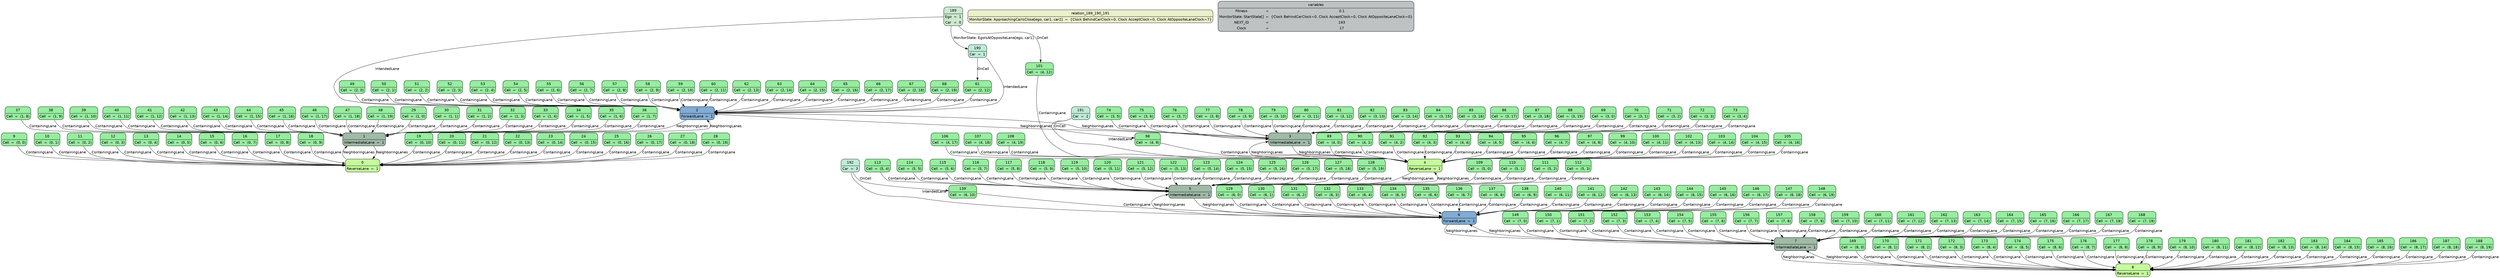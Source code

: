 digraph model {
node [
	style="filled, rounded"
	shape=plain
	pencolor="#00000088"
	fontname="Helvetica"
]
edge [
	labeldistance=3
	fontname="Helvetica"
]
189 -> 2 [
	style=solid
	color=black
	fontcolor=black
	label="IntendedLane"]
190 -> 2 [
	style=solid
	color=black
	fontcolor=black
	label="IntendedLane"]
191 -> 4 [
	style=solid
	color=black
	fontcolor=black
	label="IntendedLane"]
192 -> 6 [
	style=solid
	color=black
	fontcolor=black
	label="IntendedLane"]
189 -> 101 [
	style=solid
	color=black
	fontcolor=black
	label="OnCell"]
190 -> 61 [
	style=solid
	color=black
	fontcolor=black
	label="OnCell"]
191 -> 98 [
	style=solid
	color=black
	fontcolor=black
	label="OnCell"]
192 -> 139 [
	style=solid
	color=black
	fontcolor=black
	label="OnCell"]
189 -> 190 [
	style=solid
	color=black
	fontcolor=black
	label="MonitorState: EgoIsAtOppositeLane[ego, car1]"]
9 -> 0 [
	style=solid
	color=black
	fontcolor=black
	label="ContainingLane"]
10 -> 0 [
	style=solid
	color=black
	fontcolor=black
	label="ContainingLane"]
11 -> 0 [
	style=solid
	color=black
	fontcolor=black
	label="ContainingLane"]
12 -> 0 [
	style=solid
	color=black
	fontcolor=black
	label="ContainingLane"]
13 -> 0 [
	style=solid
	color=black
	fontcolor=black
	label="ContainingLane"]
14 -> 0 [
	style=solid
	color=black
	fontcolor=black
	label="ContainingLane"]
15 -> 0 [
	style=solid
	color=black
	fontcolor=black
	label="ContainingLane"]
16 -> 0 [
	style=solid
	color=black
	fontcolor=black
	label="ContainingLane"]
17 -> 0 [
	style=solid
	color=black
	fontcolor=black
	label="ContainingLane"]
18 -> 0 [
	style=solid
	color=black
	fontcolor=black
	label="ContainingLane"]
19 -> 0 [
	style=solid
	color=black
	fontcolor=black
	label="ContainingLane"]
20 -> 0 [
	style=solid
	color=black
	fontcolor=black
	label="ContainingLane"]
21 -> 0 [
	style=solid
	color=black
	fontcolor=black
	label="ContainingLane"]
22 -> 0 [
	style=solid
	color=black
	fontcolor=black
	label="ContainingLane"]
23 -> 0 [
	style=solid
	color=black
	fontcolor=black
	label="ContainingLane"]
24 -> 0 [
	style=solid
	color=black
	fontcolor=black
	label="ContainingLane"]
25 -> 0 [
	style=solid
	color=black
	fontcolor=black
	label="ContainingLane"]
26 -> 0 [
	style=solid
	color=black
	fontcolor=black
	label="ContainingLane"]
27 -> 0 [
	style=solid
	color=black
	fontcolor=black
	label="ContainingLane"]
28 -> 0 [
	style=solid
	color=black
	fontcolor=black
	label="ContainingLane"]
29 -> 1 [
	style=solid
	color=black
	fontcolor=black
	label="ContainingLane"]
30 -> 1 [
	style=solid
	color=black
	fontcolor=black
	label="ContainingLane"]
31 -> 1 [
	style=solid
	color=black
	fontcolor=black
	label="ContainingLane"]
32 -> 1 [
	style=solid
	color=black
	fontcolor=black
	label="ContainingLane"]
33 -> 1 [
	style=solid
	color=black
	fontcolor=black
	label="ContainingLane"]
34 -> 1 [
	style=solid
	color=black
	fontcolor=black
	label="ContainingLane"]
35 -> 1 [
	style=solid
	color=black
	fontcolor=black
	label="ContainingLane"]
36 -> 1 [
	style=solid
	color=black
	fontcolor=black
	label="ContainingLane"]
37 -> 1 [
	style=solid
	color=black
	fontcolor=black
	label="ContainingLane"]
38 -> 1 [
	style=solid
	color=black
	fontcolor=black
	label="ContainingLane"]
39 -> 1 [
	style=solid
	color=black
	fontcolor=black
	label="ContainingLane"]
40 -> 1 [
	style=solid
	color=black
	fontcolor=black
	label="ContainingLane"]
41 -> 1 [
	style=solid
	color=black
	fontcolor=black
	label="ContainingLane"]
42 -> 1 [
	style=solid
	color=black
	fontcolor=black
	label="ContainingLane"]
43 -> 1 [
	style=solid
	color=black
	fontcolor=black
	label="ContainingLane"]
44 -> 1 [
	style=solid
	color=black
	fontcolor=black
	label="ContainingLane"]
45 -> 1 [
	style=solid
	color=black
	fontcolor=black
	label="ContainingLane"]
46 -> 1 [
	style=solid
	color=black
	fontcolor=black
	label="ContainingLane"]
47 -> 1 [
	style=solid
	color=black
	fontcolor=black
	label="ContainingLane"]
48 -> 1 [
	style=solid
	color=black
	fontcolor=black
	label="ContainingLane"]
49 -> 2 [
	style=solid
	color=black
	fontcolor=black
	label="ContainingLane"]
50 -> 2 [
	style=solid
	color=black
	fontcolor=black
	label="ContainingLane"]
51 -> 2 [
	style=solid
	color=black
	fontcolor=black
	label="ContainingLane"]
52 -> 2 [
	style=solid
	color=black
	fontcolor=black
	label="ContainingLane"]
53 -> 2 [
	style=solid
	color=black
	fontcolor=black
	label="ContainingLane"]
54 -> 2 [
	style=solid
	color=black
	fontcolor=black
	label="ContainingLane"]
55 -> 2 [
	style=solid
	color=black
	fontcolor=black
	label="ContainingLane"]
56 -> 2 [
	style=solid
	color=black
	fontcolor=black
	label="ContainingLane"]
57 -> 2 [
	style=solid
	color=black
	fontcolor=black
	label="ContainingLane"]
58 -> 2 [
	style=solid
	color=black
	fontcolor=black
	label="ContainingLane"]
59 -> 2 [
	style=solid
	color=black
	fontcolor=black
	label="ContainingLane"]
60 -> 2 [
	style=solid
	color=black
	fontcolor=black
	label="ContainingLane"]
61 -> 2 [
	style=solid
	color=black
	fontcolor=black
	label="ContainingLane"]
62 -> 2 [
	style=solid
	color=black
	fontcolor=black
	label="ContainingLane"]
63 -> 2 [
	style=solid
	color=black
	fontcolor=black
	label="ContainingLane"]
64 -> 2 [
	style=solid
	color=black
	fontcolor=black
	label="ContainingLane"]
65 -> 2 [
	style=solid
	color=black
	fontcolor=black
	label="ContainingLane"]
66 -> 2 [
	style=solid
	color=black
	fontcolor=black
	label="ContainingLane"]
67 -> 2 [
	style=solid
	color=black
	fontcolor=black
	label="ContainingLane"]
68 -> 2 [
	style=solid
	color=black
	fontcolor=black
	label="ContainingLane"]
69 -> 3 [
	style=solid
	color=black
	fontcolor=black
	label="ContainingLane"]
70 -> 3 [
	style=solid
	color=black
	fontcolor=black
	label="ContainingLane"]
71 -> 3 [
	style=solid
	color=black
	fontcolor=black
	label="ContainingLane"]
72 -> 3 [
	style=solid
	color=black
	fontcolor=black
	label="ContainingLane"]
73 -> 3 [
	style=solid
	color=black
	fontcolor=black
	label="ContainingLane"]
74 -> 3 [
	style=solid
	color=black
	fontcolor=black
	label="ContainingLane"]
75 -> 3 [
	style=solid
	color=black
	fontcolor=black
	label="ContainingLane"]
76 -> 3 [
	style=solid
	color=black
	fontcolor=black
	label="ContainingLane"]
77 -> 3 [
	style=solid
	color=black
	fontcolor=black
	label="ContainingLane"]
78 -> 3 [
	style=solid
	color=black
	fontcolor=black
	label="ContainingLane"]
79 -> 3 [
	style=solid
	color=black
	fontcolor=black
	label="ContainingLane"]
80 -> 3 [
	style=solid
	color=black
	fontcolor=black
	label="ContainingLane"]
81 -> 3 [
	style=solid
	color=black
	fontcolor=black
	label="ContainingLane"]
82 -> 3 [
	style=solid
	color=black
	fontcolor=black
	label="ContainingLane"]
83 -> 3 [
	style=solid
	color=black
	fontcolor=black
	label="ContainingLane"]
84 -> 3 [
	style=solid
	color=black
	fontcolor=black
	label="ContainingLane"]
85 -> 3 [
	style=solid
	color=black
	fontcolor=black
	label="ContainingLane"]
86 -> 3 [
	style=solid
	color=black
	fontcolor=black
	label="ContainingLane"]
87 -> 3 [
	style=solid
	color=black
	fontcolor=black
	label="ContainingLane"]
88 -> 3 [
	style=solid
	color=black
	fontcolor=black
	label="ContainingLane"]
89 -> 4 [
	style=solid
	color=black
	fontcolor=black
	label="ContainingLane"]
90 -> 4 [
	style=solid
	color=black
	fontcolor=black
	label="ContainingLane"]
91 -> 4 [
	style=solid
	color=black
	fontcolor=black
	label="ContainingLane"]
92 -> 4 [
	style=solid
	color=black
	fontcolor=black
	label="ContainingLane"]
93 -> 4 [
	style=solid
	color=black
	fontcolor=black
	label="ContainingLane"]
94 -> 4 [
	style=solid
	color=black
	fontcolor=black
	label="ContainingLane"]
95 -> 4 [
	style=solid
	color=black
	fontcolor=black
	label="ContainingLane"]
96 -> 4 [
	style=solid
	color=black
	fontcolor=black
	label="ContainingLane"]
97 -> 4 [
	style=solid
	color=black
	fontcolor=black
	label="ContainingLane"]
98 -> 4 [
	style=solid
	color=black
	fontcolor=black
	label="ContainingLane"]
99 -> 4 [
	style=solid
	color=black
	fontcolor=black
	label="ContainingLane"]
100 -> 4 [
	style=solid
	color=black
	fontcolor=black
	label="ContainingLane"]
101 -> 4 [
	style=solid
	color=black
	fontcolor=black
	label="ContainingLane"]
102 -> 4 [
	style=solid
	color=black
	fontcolor=black
	label="ContainingLane"]
103 -> 4 [
	style=solid
	color=black
	fontcolor=black
	label="ContainingLane"]
104 -> 4 [
	style=solid
	color=black
	fontcolor=black
	label="ContainingLane"]
105 -> 4 [
	style=solid
	color=black
	fontcolor=black
	label="ContainingLane"]
106 -> 4 [
	style=solid
	color=black
	fontcolor=black
	label="ContainingLane"]
107 -> 4 [
	style=solid
	color=black
	fontcolor=black
	label="ContainingLane"]
108 -> 4 [
	style=solid
	color=black
	fontcolor=black
	label="ContainingLane"]
109 -> 5 [
	style=solid
	color=black
	fontcolor=black
	label="ContainingLane"]
110 -> 5 [
	style=solid
	color=black
	fontcolor=black
	label="ContainingLane"]
111 -> 5 [
	style=solid
	color=black
	fontcolor=black
	label="ContainingLane"]
112 -> 5 [
	style=solid
	color=black
	fontcolor=black
	label="ContainingLane"]
113 -> 5 [
	style=solid
	color=black
	fontcolor=black
	label="ContainingLane"]
114 -> 5 [
	style=solid
	color=black
	fontcolor=black
	label="ContainingLane"]
115 -> 5 [
	style=solid
	color=black
	fontcolor=black
	label="ContainingLane"]
116 -> 5 [
	style=solid
	color=black
	fontcolor=black
	label="ContainingLane"]
117 -> 5 [
	style=solid
	color=black
	fontcolor=black
	label="ContainingLane"]
118 -> 5 [
	style=solid
	color=black
	fontcolor=black
	label="ContainingLane"]
119 -> 5 [
	style=solid
	color=black
	fontcolor=black
	label="ContainingLane"]
120 -> 5 [
	style=solid
	color=black
	fontcolor=black
	label="ContainingLane"]
121 -> 5 [
	style=solid
	color=black
	fontcolor=black
	label="ContainingLane"]
122 -> 5 [
	style=solid
	color=black
	fontcolor=black
	label="ContainingLane"]
123 -> 5 [
	style=solid
	color=black
	fontcolor=black
	label="ContainingLane"]
124 -> 5 [
	style=solid
	color=black
	fontcolor=black
	label="ContainingLane"]
125 -> 5 [
	style=solid
	color=black
	fontcolor=black
	label="ContainingLane"]
126 -> 5 [
	style=solid
	color=black
	fontcolor=black
	label="ContainingLane"]
127 -> 5 [
	style=solid
	color=black
	fontcolor=black
	label="ContainingLane"]
128 -> 5 [
	style=solid
	color=black
	fontcolor=black
	label="ContainingLane"]
129 -> 6 [
	style=solid
	color=black
	fontcolor=black
	label="ContainingLane"]
130 -> 6 [
	style=solid
	color=black
	fontcolor=black
	label="ContainingLane"]
131 -> 6 [
	style=solid
	color=black
	fontcolor=black
	label="ContainingLane"]
132 -> 6 [
	style=solid
	color=black
	fontcolor=black
	label="ContainingLane"]
133 -> 6 [
	style=solid
	color=black
	fontcolor=black
	label="ContainingLane"]
134 -> 6 [
	style=solid
	color=black
	fontcolor=black
	label="ContainingLane"]
135 -> 6 [
	style=solid
	color=black
	fontcolor=black
	label="ContainingLane"]
136 -> 6 [
	style=solid
	color=black
	fontcolor=black
	label="ContainingLane"]
137 -> 6 [
	style=solid
	color=black
	fontcolor=black
	label="ContainingLane"]
138 -> 6 [
	style=solid
	color=black
	fontcolor=black
	label="ContainingLane"]
139 -> 6 [
	style=solid
	color=black
	fontcolor=black
	label="ContainingLane"]
140 -> 6 [
	style=solid
	color=black
	fontcolor=black
	label="ContainingLane"]
141 -> 6 [
	style=solid
	color=black
	fontcolor=black
	label="ContainingLane"]
142 -> 6 [
	style=solid
	color=black
	fontcolor=black
	label="ContainingLane"]
143 -> 6 [
	style=solid
	color=black
	fontcolor=black
	label="ContainingLane"]
144 -> 6 [
	style=solid
	color=black
	fontcolor=black
	label="ContainingLane"]
145 -> 6 [
	style=solid
	color=black
	fontcolor=black
	label="ContainingLane"]
146 -> 6 [
	style=solid
	color=black
	fontcolor=black
	label="ContainingLane"]
147 -> 6 [
	style=solid
	color=black
	fontcolor=black
	label="ContainingLane"]
148 -> 6 [
	style=solid
	color=black
	fontcolor=black
	label="ContainingLane"]
149 -> 7 [
	style=solid
	color=black
	fontcolor=black
	label="ContainingLane"]
150 -> 7 [
	style=solid
	color=black
	fontcolor=black
	label="ContainingLane"]
151 -> 7 [
	style=solid
	color=black
	fontcolor=black
	label="ContainingLane"]
152 -> 7 [
	style=solid
	color=black
	fontcolor=black
	label="ContainingLane"]
153 -> 7 [
	style=solid
	color=black
	fontcolor=black
	label="ContainingLane"]
154 -> 7 [
	style=solid
	color=black
	fontcolor=black
	label="ContainingLane"]
155 -> 7 [
	style=solid
	color=black
	fontcolor=black
	label="ContainingLane"]
156 -> 7 [
	style=solid
	color=black
	fontcolor=black
	label="ContainingLane"]
157 -> 7 [
	style=solid
	color=black
	fontcolor=black
	label="ContainingLane"]
158 -> 7 [
	style=solid
	color=black
	fontcolor=black
	label="ContainingLane"]
159 -> 7 [
	style=solid
	color=black
	fontcolor=black
	label="ContainingLane"]
160 -> 7 [
	style=solid
	color=black
	fontcolor=black
	label="ContainingLane"]
161 -> 7 [
	style=solid
	color=black
	fontcolor=black
	label="ContainingLane"]
162 -> 7 [
	style=solid
	color=black
	fontcolor=black
	label="ContainingLane"]
163 -> 7 [
	style=solid
	color=black
	fontcolor=black
	label="ContainingLane"]
164 -> 7 [
	style=solid
	color=black
	fontcolor=black
	label="ContainingLane"]
165 -> 7 [
	style=solid
	color=black
	fontcolor=black
	label="ContainingLane"]
166 -> 7 [
	style=solid
	color=black
	fontcolor=black
	label="ContainingLane"]
167 -> 7 [
	style=solid
	color=black
	fontcolor=black
	label="ContainingLane"]
168 -> 7 [
	style=solid
	color=black
	fontcolor=black
	label="ContainingLane"]
169 -> 8 [
	style=solid
	color=black
	fontcolor=black
	label="ContainingLane"]
170 -> 8 [
	style=solid
	color=black
	fontcolor=black
	label="ContainingLane"]
171 -> 8 [
	style=solid
	color=black
	fontcolor=black
	label="ContainingLane"]
172 -> 8 [
	style=solid
	color=black
	fontcolor=black
	label="ContainingLane"]
173 -> 8 [
	style=solid
	color=black
	fontcolor=black
	label="ContainingLane"]
174 -> 8 [
	style=solid
	color=black
	fontcolor=black
	label="ContainingLane"]
175 -> 8 [
	style=solid
	color=black
	fontcolor=black
	label="ContainingLane"]
176 -> 8 [
	style=solid
	color=black
	fontcolor=black
	label="ContainingLane"]
177 -> 8 [
	style=solid
	color=black
	fontcolor=black
	label="ContainingLane"]
178 -> 8 [
	style=solid
	color=black
	fontcolor=black
	label="ContainingLane"]
179 -> 8 [
	style=solid
	color=black
	fontcolor=black
	label="ContainingLane"]
180 -> 8 [
	style=solid
	color=black
	fontcolor=black
	label="ContainingLane"]
181 -> 8 [
	style=solid
	color=black
	fontcolor=black
	label="ContainingLane"]
182 -> 8 [
	style=solid
	color=black
	fontcolor=black
	label="ContainingLane"]
183 -> 8 [
	style=solid
	color=black
	fontcolor=black
	label="ContainingLane"]
184 -> 8 [
	style=solid
	color=black
	fontcolor=black
	label="ContainingLane"]
185 -> 8 [
	style=solid
	color=black
	fontcolor=black
	label="ContainingLane"]
186 -> 8 [
	style=solid
	color=black
	fontcolor=black
	label="ContainingLane"]
187 -> 8 [
	style=solid
	color=black
	fontcolor=black
	label="ContainingLane"]
188 -> 8 [
	style=solid
	color=black
	fontcolor=black
	label="ContainingLane"]
1 -> 0 [
	style=solid
	color=black
	fontcolor=black
	label="NeighboringLanes"]
0 -> 1 [
	style=solid
	color=black
	fontcolor=black
	label="NeighboringLanes"]
2 -> 1 [
	style=solid
	color=black
	fontcolor=black
	label="NeighboringLanes"]
1 -> 2 [
	style=solid
	color=black
	fontcolor=black
	label="NeighboringLanes"]
3 -> 2 [
	style=solid
	color=black
	fontcolor=black
	label="NeighboringLanes"]
2 -> 3 [
	style=solid
	color=black
	fontcolor=black
	label="NeighboringLanes"]
4 -> 3 [
	style=solid
	color=black
	fontcolor=black
	label="NeighboringLanes"]
3 -> 4 [
	style=solid
	color=black
	fontcolor=black
	label="NeighboringLanes"]
5 -> 4 [
	style=solid
	color=black
	fontcolor=black
	label="NeighboringLanes"]
4 -> 5 [
	style=solid
	color=black
	fontcolor=black
	label="NeighboringLanes"]
6 -> 5 [
	style=solid
	color=black
	fontcolor=black
	label="NeighboringLanes"]
5 -> 6 [
	style=solid
	color=black
	fontcolor=black
	label="NeighboringLanes"]
7 -> 6 [
	style=solid
	color=black
	fontcolor=black
	label="NeighboringLanes"]
6 -> 7 [
	style=solid
	color=black
	fontcolor=black
	label="NeighboringLanes"]
8 -> 7 [
	style=solid
	color=black
	fontcolor=black
	label="NeighboringLanes"]
7 -> 8 [
	style=solid
	color=black
	fontcolor=black
	label="NeighboringLanes"]
0 [
	fillcolor="#c6fa9e"
	label=<<TABLE CELLSPACING="0" BORDER="2" CELLBORDER="0" CELLPADDING="4" STYLE="ROUNDED">
		<TR><TD COLSPAN="3" BORDER="2" SIDES="B">0</TD></TR>
		<TR><TD><FONT COLOR="black">ReverseLane</FONT></TD><TD><FONT COLOR="black">=</FONT></TD><TD><FONT COLOR="black">1</FONT></TD></TR>
		</TABLE>>
]
1 [
	fillcolor="#9fbaa7"
	label=<<TABLE CELLSPACING="0" BORDER="2" CELLBORDER="0" CELLPADDING="4" STYLE="ROUNDED">
		<TR><TD COLSPAN="3" BORDER="2" SIDES="B">1</TD></TR>
		<TR><TD><FONT COLOR="black">IntermediateLane</FONT></TD><TD><FONT COLOR="black">=</FONT></TD><TD><FONT COLOR="black">1</FONT></TD></TR>
		</TABLE>>
]
2 [
	fillcolor="#81acd3"
	label=<<TABLE CELLSPACING="0" BORDER="2" CELLBORDER="0" CELLPADDING="4" STYLE="ROUNDED">
		<TR><TD COLSPAN="3" BORDER="2" SIDES="B">2</TD></TR>
		<TR><TD><FONT COLOR="black">ForwardLane</FONT></TD><TD><FONT COLOR="black">=</FONT></TD><TD><FONT COLOR="black">1</FONT></TD></TR>
		</TABLE>>
]
3 [
	fillcolor="#9fbaa7"
	label=<<TABLE CELLSPACING="0" BORDER="2" CELLBORDER="0" CELLPADDING="4" STYLE="ROUNDED">
		<TR><TD COLSPAN="3" BORDER="2" SIDES="B">3</TD></TR>
		<TR><TD><FONT COLOR="black">IntermediateLane</FONT></TD><TD><FONT COLOR="black">=</FONT></TD><TD><FONT COLOR="black">1</FONT></TD></TR>
		</TABLE>>
]
4 [
	fillcolor="#c6fa9e"
	label=<<TABLE CELLSPACING="0" BORDER="2" CELLBORDER="0" CELLPADDING="4" STYLE="ROUNDED">
		<TR><TD COLSPAN="3" BORDER="2" SIDES="B">4</TD></TR>
		<TR><TD><FONT COLOR="black">ReverseLane</FONT></TD><TD><FONT COLOR="black">=</FONT></TD><TD><FONT COLOR="black">1</FONT></TD></TR>
		</TABLE>>
]
5 [
	fillcolor="#9fbaa7"
	label=<<TABLE CELLSPACING="0" BORDER="2" CELLBORDER="0" CELLPADDING="4" STYLE="ROUNDED">
		<TR><TD COLSPAN="3" BORDER="2" SIDES="B">5</TD></TR>
		<TR><TD><FONT COLOR="black">IntermediateLane</FONT></TD><TD><FONT COLOR="black">=</FONT></TD><TD><FONT COLOR="black">1</FONT></TD></TR>
		</TABLE>>
]
6 [
	fillcolor="#81acd3"
	label=<<TABLE CELLSPACING="0" BORDER="2" CELLBORDER="0" CELLPADDING="4" STYLE="ROUNDED">
		<TR><TD COLSPAN="3" BORDER="2" SIDES="B">6</TD></TR>
		<TR><TD><FONT COLOR="black">ForwardLane</FONT></TD><TD><FONT COLOR="black">=</FONT></TD><TD><FONT COLOR="black">1</FONT></TD></TR>
		</TABLE>>
]
7 [
	fillcolor="#9fbaa7"
	label=<<TABLE CELLSPACING="0" BORDER="2" CELLBORDER="0" CELLPADDING="4" STYLE="ROUNDED">
		<TR><TD COLSPAN="3" BORDER="2" SIDES="B">7</TD></TR>
		<TR><TD><FONT COLOR="black">IntermediateLane</FONT></TD><TD><FONT COLOR="black">=</FONT></TD><TD><FONT COLOR="black">1</FONT></TD></TR>
		</TABLE>>
]
8 [
	fillcolor="#c6fa9e"
	label=<<TABLE CELLSPACING="0" BORDER="2" CELLBORDER="0" CELLPADDING="4" STYLE="ROUNDED">
		<TR><TD COLSPAN="3" BORDER="2" SIDES="B">8</TD></TR>
		<TR><TD><FONT COLOR="black">ReverseLane</FONT></TD><TD><FONT COLOR="black">=</FONT></TD><TD><FONT COLOR="black">1</FONT></TD></TR>
		</TABLE>>
]
9 [
	fillcolor="#97eda0"
	label=<<TABLE CELLSPACING="0" BORDER="2" CELLBORDER="0" CELLPADDING="4" STYLE="ROUNDED">
		<TR><TD COLSPAN="3" BORDER="2" SIDES="B">9</TD></TR>
		<TR><TD><FONT COLOR="black">Cell</FONT></TD><TD><FONT COLOR="black">=</FONT></TD><TD><FONT COLOR="black">(0, 0)</FONT></TD></TR>
		</TABLE>>
]
10 [
	fillcolor="#97eda0"
	label=<<TABLE CELLSPACING="0" BORDER="2" CELLBORDER="0" CELLPADDING="4" STYLE="ROUNDED">
		<TR><TD COLSPAN="3" BORDER="2" SIDES="B">10</TD></TR>
		<TR><TD><FONT COLOR="black">Cell</FONT></TD><TD><FONT COLOR="black">=</FONT></TD><TD><FONT COLOR="black">(0, 1)</FONT></TD></TR>
		</TABLE>>
]
11 [
	fillcolor="#97eda0"
	label=<<TABLE CELLSPACING="0" BORDER="2" CELLBORDER="0" CELLPADDING="4" STYLE="ROUNDED">
		<TR><TD COLSPAN="3" BORDER="2" SIDES="B">11</TD></TR>
		<TR><TD><FONT COLOR="black">Cell</FONT></TD><TD><FONT COLOR="black">=</FONT></TD><TD><FONT COLOR="black">(0, 2)</FONT></TD></TR>
		</TABLE>>
]
12 [
	fillcolor="#97eda0"
	label=<<TABLE CELLSPACING="0" BORDER="2" CELLBORDER="0" CELLPADDING="4" STYLE="ROUNDED">
		<TR><TD COLSPAN="3" BORDER="2" SIDES="B">12</TD></TR>
		<TR><TD><FONT COLOR="black">Cell</FONT></TD><TD><FONT COLOR="black">=</FONT></TD><TD><FONT COLOR="black">(0, 3)</FONT></TD></TR>
		</TABLE>>
]
13 [
	fillcolor="#97eda0"
	label=<<TABLE CELLSPACING="0" BORDER="2" CELLBORDER="0" CELLPADDING="4" STYLE="ROUNDED">
		<TR><TD COLSPAN="3" BORDER="2" SIDES="B">13</TD></TR>
		<TR><TD><FONT COLOR="black">Cell</FONT></TD><TD><FONT COLOR="black">=</FONT></TD><TD><FONT COLOR="black">(0, 4)</FONT></TD></TR>
		</TABLE>>
]
14 [
	fillcolor="#97eda0"
	label=<<TABLE CELLSPACING="0" BORDER="2" CELLBORDER="0" CELLPADDING="4" STYLE="ROUNDED">
		<TR><TD COLSPAN="3" BORDER="2" SIDES="B">14</TD></TR>
		<TR><TD><FONT COLOR="black">Cell</FONT></TD><TD><FONT COLOR="black">=</FONT></TD><TD><FONT COLOR="black">(0, 5)</FONT></TD></TR>
		</TABLE>>
]
15 [
	fillcolor="#97eda0"
	label=<<TABLE CELLSPACING="0" BORDER="2" CELLBORDER="0" CELLPADDING="4" STYLE="ROUNDED">
		<TR><TD COLSPAN="3" BORDER="2" SIDES="B">15</TD></TR>
		<TR><TD><FONT COLOR="black">Cell</FONT></TD><TD><FONT COLOR="black">=</FONT></TD><TD><FONT COLOR="black">(0, 6)</FONT></TD></TR>
		</TABLE>>
]
16 [
	fillcolor="#97eda0"
	label=<<TABLE CELLSPACING="0" BORDER="2" CELLBORDER="0" CELLPADDING="4" STYLE="ROUNDED">
		<TR><TD COLSPAN="3" BORDER="2" SIDES="B">16</TD></TR>
		<TR><TD><FONT COLOR="black">Cell</FONT></TD><TD><FONT COLOR="black">=</FONT></TD><TD><FONT COLOR="black">(0, 7)</FONT></TD></TR>
		</TABLE>>
]
17 [
	fillcolor="#97eda0"
	label=<<TABLE CELLSPACING="0" BORDER="2" CELLBORDER="0" CELLPADDING="4" STYLE="ROUNDED">
		<TR><TD COLSPAN="3" BORDER="2" SIDES="B">17</TD></TR>
		<TR><TD><FONT COLOR="black">Cell</FONT></TD><TD><FONT COLOR="black">=</FONT></TD><TD><FONT COLOR="black">(0, 8)</FONT></TD></TR>
		</TABLE>>
]
18 [
	fillcolor="#97eda0"
	label=<<TABLE CELLSPACING="0" BORDER="2" CELLBORDER="0" CELLPADDING="4" STYLE="ROUNDED">
		<TR><TD COLSPAN="3" BORDER="2" SIDES="B">18</TD></TR>
		<TR><TD><FONT COLOR="black">Cell</FONT></TD><TD><FONT COLOR="black">=</FONT></TD><TD><FONT COLOR="black">(0, 9)</FONT></TD></TR>
		</TABLE>>
]
19 [
	fillcolor="#97eda0"
	label=<<TABLE CELLSPACING="0" BORDER="2" CELLBORDER="0" CELLPADDING="4" STYLE="ROUNDED">
		<TR><TD COLSPAN="3" BORDER="2" SIDES="B">19</TD></TR>
		<TR><TD><FONT COLOR="black">Cell</FONT></TD><TD><FONT COLOR="black">=</FONT></TD><TD><FONT COLOR="black">(0, 10)</FONT></TD></TR>
		</TABLE>>
]
20 [
	fillcolor="#97eda0"
	label=<<TABLE CELLSPACING="0" BORDER="2" CELLBORDER="0" CELLPADDING="4" STYLE="ROUNDED">
		<TR><TD COLSPAN="3" BORDER="2" SIDES="B">20</TD></TR>
		<TR><TD><FONT COLOR="black">Cell</FONT></TD><TD><FONT COLOR="black">=</FONT></TD><TD><FONT COLOR="black">(0, 11)</FONT></TD></TR>
		</TABLE>>
]
21 [
	fillcolor="#97eda0"
	label=<<TABLE CELLSPACING="0" BORDER="2" CELLBORDER="0" CELLPADDING="4" STYLE="ROUNDED">
		<TR><TD COLSPAN="3" BORDER="2" SIDES="B">21</TD></TR>
		<TR><TD><FONT COLOR="black">Cell</FONT></TD><TD><FONT COLOR="black">=</FONT></TD><TD><FONT COLOR="black">(0, 12)</FONT></TD></TR>
		</TABLE>>
]
22 [
	fillcolor="#97eda0"
	label=<<TABLE CELLSPACING="0" BORDER="2" CELLBORDER="0" CELLPADDING="4" STYLE="ROUNDED">
		<TR><TD COLSPAN="3" BORDER="2" SIDES="B">22</TD></TR>
		<TR><TD><FONT COLOR="black">Cell</FONT></TD><TD><FONT COLOR="black">=</FONT></TD><TD><FONT COLOR="black">(0, 13)</FONT></TD></TR>
		</TABLE>>
]
23 [
	fillcolor="#97eda0"
	label=<<TABLE CELLSPACING="0" BORDER="2" CELLBORDER="0" CELLPADDING="4" STYLE="ROUNDED">
		<TR><TD COLSPAN="3" BORDER="2" SIDES="B">23</TD></TR>
		<TR><TD><FONT COLOR="black">Cell</FONT></TD><TD><FONT COLOR="black">=</FONT></TD><TD><FONT COLOR="black">(0, 14)</FONT></TD></TR>
		</TABLE>>
]
24 [
	fillcolor="#97eda0"
	label=<<TABLE CELLSPACING="0" BORDER="2" CELLBORDER="0" CELLPADDING="4" STYLE="ROUNDED">
		<TR><TD COLSPAN="3" BORDER="2" SIDES="B">24</TD></TR>
		<TR><TD><FONT COLOR="black">Cell</FONT></TD><TD><FONT COLOR="black">=</FONT></TD><TD><FONT COLOR="black">(0, 15)</FONT></TD></TR>
		</TABLE>>
]
25 [
	fillcolor="#97eda0"
	label=<<TABLE CELLSPACING="0" BORDER="2" CELLBORDER="0" CELLPADDING="4" STYLE="ROUNDED">
		<TR><TD COLSPAN="3" BORDER="2" SIDES="B">25</TD></TR>
		<TR><TD><FONT COLOR="black">Cell</FONT></TD><TD><FONT COLOR="black">=</FONT></TD><TD><FONT COLOR="black">(0, 16)</FONT></TD></TR>
		</TABLE>>
]
26 [
	fillcolor="#97eda0"
	label=<<TABLE CELLSPACING="0" BORDER="2" CELLBORDER="0" CELLPADDING="4" STYLE="ROUNDED">
		<TR><TD COLSPAN="3" BORDER="2" SIDES="B">26</TD></TR>
		<TR><TD><FONT COLOR="black">Cell</FONT></TD><TD><FONT COLOR="black">=</FONT></TD><TD><FONT COLOR="black">(0, 17)</FONT></TD></TR>
		</TABLE>>
]
27 [
	fillcolor="#97eda0"
	label=<<TABLE CELLSPACING="0" BORDER="2" CELLBORDER="0" CELLPADDING="4" STYLE="ROUNDED">
		<TR><TD COLSPAN="3" BORDER="2" SIDES="B">27</TD></TR>
		<TR><TD><FONT COLOR="black">Cell</FONT></TD><TD><FONT COLOR="black">=</FONT></TD><TD><FONT COLOR="black">(0, 18)</FONT></TD></TR>
		</TABLE>>
]
28 [
	fillcolor="#97eda0"
	label=<<TABLE CELLSPACING="0" BORDER="2" CELLBORDER="0" CELLPADDING="4" STYLE="ROUNDED">
		<TR><TD COLSPAN="3" BORDER="2" SIDES="B">28</TD></TR>
		<TR><TD><FONT COLOR="black">Cell</FONT></TD><TD><FONT COLOR="black">=</FONT></TD><TD><FONT COLOR="black">(0, 19)</FONT></TD></TR>
		</TABLE>>
]
29 [
	fillcolor="#97eda0"
	label=<<TABLE CELLSPACING="0" BORDER="2" CELLBORDER="0" CELLPADDING="4" STYLE="ROUNDED">
		<TR><TD COLSPAN="3" BORDER="2" SIDES="B">29</TD></TR>
		<TR><TD><FONT COLOR="black">Cell</FONT></TD><TD><FONT COLOR="black">=</FONT></TD><TD><FONT COLOR="black">(1, 0)</FONT></TD></TR>
		</TABLE>>
]
30 [
	fillcolor="#97eda0"
	label=<<TABLE CELLSPACING="0" BORDER="2" CELLBORDER="0" CELLPADDING="4" STYLE="ROUNDED">
		<TR><TD COLSPAN="3" BORDER="2" SIDES="B">30</TD></TR>
		<TR><TD><FONT COLOR="black">Cell</FONT></TD><TD><FONT COLOR="black">=</FONT></TD><TD><FONT COLOR="black">(1, 1)</FONT></TD></TR>
		</TABLE>>
]
31 [
	fillcolor="#97eda0"
	label=<<TABLE CELLSPACING="0" BORDER="2" CELLBORDER="0" CELLPADDING="4" STYLE="ROUNDED">
		<TR><TD COLSPAN="3" BORDER="2" SIDES="B">31</TD></TR>
		<TR><TD><FONT COLOR="black">Cell</FONT></TD><TD><FONT COLOR="black">=</FONT></TD><TD><FONT COLOR="black">(1, 2)</FONT></TD></TR>
		</TABLE>>
]
32 [
	fillcolor="#97eda0"
	label=<<TABLE CELLSPACING="0" BORDER="2" CELLBORDER="0" CELLPADDING="4" STYLE="ROUNDED">
		<TR><TD COLSPAN="3" BORDER="2" SIDES="B">32</TD></TR>
		<TR><TD><FONT COLOR="black">Cell</FONT></TD><TD><FONT COLOR="black">=</FONT></TD><TD><FONT COLOR="black">(1, 3)</FONT></TD></TR>
		</TABLE>>
]
33 [
	fillcolor="#97eda0"
	label=<<TABLE CELLSPACING="0" BORDER="2" CELLBORDER="0" CELLPADDING="4" STYLE="ROUNDED">
		<TR><TD COLSPAN="3" BORDER="2" SIDES="B">33</TD></TR>
		<TR><TD><FONT COLOR="black">Cell</FONT></TD><TD><FONT COLOR="black">=</FONT></TD><TD><FONT COLOR="black">(1, 4)</FONT></TD></TR>
		</TABLE>>
]
34 [
	fillcolor="#97eda0"
	label=<<TABLE CELLSPACING="0" BORDER="2" CELLBORDER="0" CELLPADDING="4" STYLE="ROUNDED">
		<TR><TD COLSPAN="3" BORDER="2" SIDES="B">34</TD></TR>
		<TR><TD><FONT COLOR="black">Cell</FONT></TD><TD><FONT COLOR="black">=</FONT></TD><TD><FONT COLOR="black">(1, 5)</FONT></TD></TR>
		</TABLE>>
]
35 [
	fillcolor="#97eda0"
	label=<<TABLE CELLSPACING="0" BORDER="2" CELLBORDER="0" CELLPADDING="4" STYLE="ROUNDED">
		<TR><TD COLSPAN="3" BORDER="2" SIDES="B">35</TD></TR>
		<TR><TD><FONT COLOR="black">Cell</FONT></TD><TD><FONT COLOR="black">=</FONT></TD><TD><FONT COLOR="black">(1, 6)</FONT></TD></TR>
		</TABLE>>
]
36 [
	fillcolor="#97eda0"
	label=<<TABLE CELLSPACING="0" BORDER="2" CELLBORDER="0" CELLPADDING="4" STYLE="ROUNDED">
		<TR><TD COLSPAN="3" BORDER="2" SIDES="B">36</TD></TR>
		<TR><TD><FONT COLOR="black">Cell</FONT></TD><TD><FONT COLOR="black">=</FONT></TD><TD><FONT COLOR="black">(1, 7)</FONT></TD></TR>
		</TABLE>>
]
37 [
	fillcolor="#97eda0"
	label=<<TABLE CELLSPACING="0" BORDER="2" CELLBORDER="0" CELLPADDING="4" STYLE="ROUNDED">
		<TR><TD COLSPAN="3" BORDER="2" SIDES="B">37</TD></TR>
		<TR><TD><FONT COLOR="black">Cell</FONT></TD><TD><FONT COLOR="black">=</FONT></TD><TD><FONT COLOR="black">(1, 8)</FONT></TD></TR>
		</TABLE>>
]
38 [
	fillcolor="#97eda0"
	label=<<TABLE CELLSPACING="0" BORDER="2" CELLBORDER="0" CELLPADDING="4" STYLE="ROUNDED">
		<TR><TD COLSPAN="3" BORDER="2" SIDES="B">38</TD></TR>
		<TR><TD><FONT COLOR="black">Cell</FONT></TD><TD><FONT COLOR="black">=</FONT></TD><TD><FONT COLOR="black">(1, 9)</FONT></TD></TR>
		</TABLE>>
]
39 [
	fillcolor="#97eda0"
	label=<<TABLE CELLSPACING="0" BORDER="2" CELLBORDER="0" CELLPADDING="4" STYLE="ROUNDED">
		<TR><TD COLSPAN="3" BORDER="2" SIDES="B">39</TD></TR>
		<TR><TD><FONT COLOR="black">Cell</FONT></TD><TD><FONT COLOR="black">=</FONT></TD><TD><FONT COLOR="black">(1, 10)</FONT></TD></TR>
		</TABLE>>
]
40 [
	fillcolor="#97eda0"
	label=<<TABLE CELLSPACING="0" BORDER="2" CELLBORDER="0" CELLPADDING="4" STYLE="ROUNDED">
		<TR><TD COLSPAN="3" BORDER="2" SIDES="B">40</TD></TR>
		<TR><TD><FONT COLOR="black">Cell</FONT></TD><TD><FONT COLOR="black">=</FONT></TD><TD><FONT COLOR="black">(1, 11)</FONT></TD></TR>
		</TABLE>>
]
41 [
	fillcolor="#97eda0"
	label=<<TABLE CELLSPACING="0" BORDER="2" CELLBORDER="0" CELLPADDING="4" STYLE="ROUNDED">
		<TR><TD COLSPAN="3" BORDER="2" SIDES="B">41</TD></TR>
		<TR><TD><FONT COLOR="black">Cell</FONT></TD><TD><FONT COLOR="black">=</FONT></TD><TD><FONT COLOR="black">(1, 12)</FONT></TD></TR>
		</TABLE>>
]
42 [
	fillcolor="#97eda0"
	label=<<TABLE CELLSPACING="0" BORDER="2" CELLBORDER="0" CELLPADDING="4" STYLE="ROUNDED">
		<TR><TD COLSPAN="3" BORDER="2" SIDES="B">42</TD></TR>
		<TR><TD><FONT COLOR="black">Cell</FONT></TD><TD><FONT COLOR="black">=</FONT></TD><TD><FONT COLOR="black">(1, 13)</FONT></TD></TR>
		</TABLE>>
]
43 [
	fillcolor="#97eda0"
	label=<<TABLE CELLSPACING="0" BORDER="2" CELLBORDER="0" CELLPADDING="4" STYLE="ROUNDED">
		<TR><TD COLSPAN="3" BORDER="2" SIDES="B">43</TD></TR>
		<TR><TD><FONT COLOR="black">Cell</FONT></TD><TD><FONT COLOR="black">=</FONT></TD><TD><FONT COLOR="black">(1, 14)</FONT></TD></TR>
		</TABLE>>
]
44 [
	fillcolor="#97eda0"
	label=<<TABLE CELLSPACING="0" BORDER="2" CELLBORDER="0" CELLPADDING="4" STYLE="ROUNDED">
		<TR><TD COLSPAN="3" BORDER="2" SIDES="B">44</TD></TR>
		<TR><TD><FONT COLOR="black">Cell</FONT></TD><TD><FONT COLOR="black">=</FONT></TD><TD><FONT COLOR="black">(1, 15)</FONT></TD></TR>
		</TABLE>>
]
45 [
	fillcolor="#97eda0"
	label=<<TABLE CELLSPACING="0" BORDER="2" CELLBORDER="0" CELLPADDING="4" STYLE="ROUNDED">
		<TR><TD COLSPAN="3" BORDER="2" SIDES="B">45</TD></TR>
		<TR><TD><FONT COLOR="black">Cell</FONT></TD><TD><FONT COLOR="black">=</FONT></TD><TD><FONT COLOR="black">(1, 16)</FONT></TD></TR>
		</TABLE>>
]
46 [
	fillcolor="#97eda0"
	label=<<TABLE CELLSPACING="0" BORDER="2" CELLBORDER="0" CELLPADDING="4" STYLE="ROUNDED">
		<TR><TD COLSPAN="3" BORDER="2" SIDES="B">46</TD></TR>
		<TR><TD><FONT COLOR="black">Cell</FONT></TD><TD><FONT COLOR="black">=</FONT></TD><TD><FONT COLOR="black">(1, 17)</FONT></TD></TR>
		</TABLE>>
]
47 [
	fillcolor="#97eda0"
	label=<<TABLE CELLSPACING="0" BORDER="2" CELLBORDER="0" CELLPADDING="4" STYLE="ROUNDED">
		<TR><TD COLSPAN="3" BORDER="2" SIDES="B">47</TD></TR>
		<TR><TD><FONT COLOR="black">Cell</FONT></TD><TD><FONT COLOR="black">=</FONT></TD><TD><FONT COLOR="black">(1, 18)</FONT></TD></TR>
		</TABLE>>
]
48 [
	fillcolor="#97eda0"
	label=<<TABLE CELLSPACING="0" BORDER="2" CELLBORDER="0" CELLPADDING="4" STYLE="ROUNDED">
		<TR><TD COLSPAN="3" BORDER="2" SIDES="B">48</TD></TR>
		<TR><TD><FONT COLOR="black">Cell</FONT></TD><TD><FONT COLOR="black">=</FONT></TD><TD><FONT COLOR="black">(1, 19)</FONT></TD></TR>
		</TABLE>>
]
49 [
	fillcolor="#97eda0"
	label=<<TABLE CELLSPACING="0" BORDER="2" CELLBORDER="0" CELLPADDING="4" STYLE="ROUNDED">
		<TR><TD COLSPAN="3" BORDER="2" SIDES="B">49</TD></TR>
		<TR><TD><FONT COLOR="black">Cell</FONT></TD><TD><FONT COLOR="black">=</FONT></TD><TD><FONT COLOR="black">(2, 0)</FONT></TD></TR>
		</TABLE>>
]
50 [
	fillcolor="#97eda0"
	label=<<TABLE CELLSPACING="0" BORDER="2" CELLBORDER="0" CELLPADDING="4" STYLE="ROUNDED">
		<TR><TD COLSPAN="3" BORDER="2" SIDES="B">50</TD></TR>
		<TR><TD><FONT COLOR="black">Cell</FONT></TD><TD><FONT COLOR="black">=</FONT></TD><TD><FONT COLOR="black">(2, 1)</FONT></TD></TR>
		</TABLE>>
]
51 [
	fillcolor="#97eda0"
	label=<<TABLE CELLSPACING="0" BORDER="2" CELLBORDER="0" CELLPADDING="4" STYLE="ROUNDED">
		<TR><TD COLSPAN="3" BORDER="2" SIDES="B">51</TD></TR>
		<TR><TD><FONT COLOR="black">Cell</FONT></TD><TD><FONT COLOR="black">=</FONT></TD><TD><FONT COLOR="black">(2, 2)</FONT></TD></TR>
		</TABLE>>
]
52 [
	fillcolor="#97eda0"
	label=<<TABLE CELLSPACING="0" BORDER="2" CELLBORDER="0" CELLPADDING="4" STYLE="ROUNDED">
		<TR><TD COLSPAN="3" BORDER="2" SIDES="B">52</TD></TR>
		<TR><TD><FONT COLOR="black">Cell</FONT></TD><TD><FONT COLOR="black">=</FONT></TD><TD><FONT COLOR="black">(2, 3)</FONT></TD></TR>
		</TABLE>>
]
53 [
	fillcolor="#97eda0"
	label=<<TABLE CELLSPACING="0" BORDER="2" CELLBORDER="0" CELLPADDING="4" STYLE="ROUNDED">
		<TR><TD COLSPAN="3" BORDER="2" SIDES="B">53</TD></TR>
		<TR><TD><FONT COLOR="black">Cell</FONT></TD><TD><FONT COLOR="black">=</FONT></TD><TD><FONT COLOR="black">(2, 4)</FONT></TD></TR>
		</TABLE>>
]
54 [
	fillcolor="#97eda0"
	label=<<TABLE CELLSPACING="0" BORDER="2" CELLBORDER="0" CELLPADDING="4" STYLE="ROUNDED">
		<TR><TD COLSPAN="3" BORDER="2" SIDES="B">54</TD></TR>
		<TR><TD><FONT COLOR="black">Cell</FONT></TD><TD><FONT COLOR="black">=</FONT></TD><TD><FONT COLOR="black">(2, 5)</FONT></TD></TR>
		</TABLE>>
]
55 [
	fillcolor="#97eda0"
	label=<<TABLE CELLSPACING="0" BORDER="2" CELLBORDER="0" CELLPADDING="4" STYLE="ROUNDED">
		<TR><TD COLSPAN="3" BORDER="2" SIDES="B">55</TD></TR>
		<TR><TD><FONT COLOR="black">Cell</FONT></TD><TD><FONT COLOR="black">=</FONT></TD><TD><FONT COLOR="black">(2, 6)</FONT></TD></TR>
		</TABLE>>
]
56 [
	fillcolor="#97eda0"
	label=<<TABLE CELLSPACING="0" BORDER="2" CELLBORDER="0" CELLPADDING="4" STYLE="ROUNDED">
		<TR><TD COLSPAN="3" BORDER="2" SIDES="B">56</TD></TR>
		<TR><TD><FONT COLOR="black">Cell</FONT></TD><TD><FONT COLOR="black">=</FONT></TD><TD><FONT COLOR="black">(2, 7)</FONT></TD></TR>
		</TABLE>>
]
57 [
	fillcolor="#97eda0"
	label=<<TABLE CELLSPACING="0" BORDER="2" CELLBORDER="0" CELLPADDING="4" STYLE="ROUNDED">
		<TR><TD COLSPAN="3" BORDER="2" SIDES="B">57</TD></TR>
		<TR><TD><FONT COLOR="black">Cell</FONT></TD><TD><FONT COLOR="black">=</FONT></TD><TD><FONT COLOR="black">(2, 8)</FONT></TD></TR>
		</TABLE>>
]
58 [
	fillcolor="#97eda0"
	label=<<TABLE CELLSPACING="0" BORDER="2" CELLBORDER="0" CELLPADDING="4" STYLE="ROUNDED">
		<TR><TD COLSPAN="3" BORDER="2" SIDES="B">58</TD></TR>
		<TR><TD><FONT COLOR="black">Cell</FONT></TD><TD><FONT COLOR="black">=</FONT></TD><TD><FONT COLOR="black">(2, 9)</FONT></TD></TR>
		</TABLE>>
]
59 [
	fillcolor="#97eda0"
	label=<<TABLE CELLSPACING="0" BORDER="2" CELLBORDER="0" CELLPADDING="4" STYLE="ROUNDED">
		<TR><TD COLSPAN="3" BORDER="2" SIDES="B">59</TD></TR>
		<TR><TD><FONT COLOR="black">Cell</FONT></TD><TD><FONT COLOR="black">=</FONT></TD><TD><FONT COLOR="black">(2, 10)</FONT></TD></TR>
		</TABLE>>
]
60 [
	fillcolor="#97eda0"
	label=<<TABLE CELLSPACING="0" BORDER="2" CELLBORDER="0" CELLPADDING="4" STYLE="ROUNDED">
		<TR><TD COLSPAN="3" BORDER="2" SIDES="B">60</TD></TR>
		<TR><TD><FONT COLOR="black">Cell</FONT></TD><TD><FONT COLOR="black">=</FONT></TD><TD><FONT COLOR="black">(2, 11)</FONT></TD></TR>
		</TABLE>>
]
61 [
	fillcolor="#97eda0"
	label=<<TABLE CELLSPACING="0" BORDER="2" CELLBORDER="0" CELLPADDING="4" STYLE="ROUNDED">
		<TR><TD COLSPAN="3" BORDER="2" SIDES="B">61</TD></TR>
		<TR><TD><FONT COLOR="black">Cell</FONT></TD><TD><FONT COLOR="black">=</FONT></TD><TD><FONT COLOR="black">(2, 12)</FONT></TD></TR>
		</TABLE>>
]
62 [
	fillcolor="#97eda0"
	label=<<TABLE CELLSPACING="0" BORDER="2" CELLBORDER="0" CELLPADDING="4" STYLE="ROUNDED">
		<TR><TD COLSPAN="3" BORDER="2" SIDES="B">62</TD></TR>
		<TR><TD><FONT COLOR="black">Cell</FONT></TD><TD><FONT COLOR="black">=</FONT></TD><TD><FONT COLOR="black">(2, 13)</FONT></TD></TR>
		</TABLE>>
]
63 [
	fillcolor="#97eda0"
	label=<<TABLE CELLSPACING="0" BORDER="2" CELLBORDER="0" CELLPADDING="4" STYLE="ROUNDED">
		<TR><TD COLSPAN="3" BORDER="2" SIDES="B">63</TD></TR>
		<TR><TD><FONT COLOR="black">Cell</FONT></TD><TD><FONT COLOR="black">=</FONT></TD><TD><FONT COLOR="black">(2, 14)</FONT></TD></TR>
		</TABLE>>
]
64 [
	fillcolor="#97eda0"
	label=<<TABLE CELLSPACING="0" BORDER="2" CELLBORDER="0" CELLPADDING="4" STYLE="ROUNDED">
		<TR><TD COLSPAN="3" BORDER="2" SIDES="B">64</TD></TR>
		<TR><TD><FONT COLOR="black">Cell</FONT></TD><TD><FONT COLOR="black">=</FONT></TD><TD><FONT COLOR="black">(2, 15)</FONT></TD></TR>
		</TABLE>>
]
65 [
	fillcolor="#97eda0"
	label=<<TABLE CELLSPACING="0" BORDER="2" CELLBORDER="0" CELLPADDING="4" STYLE="ROUNDED">
		<TR><TD COLSPAN="3" BORDER="2" SIDES="B">65</TD></TR>
		<TR><TD><FONT COLOR="black">Cell</FONT></TD><TD><FONT COLOR="black">=</FONT></TD><TD><FONT COLOR="black">(2, 16)</FONT></TD></TR>
		</TABLE>>
]
66 [
	fillcolor="#97eda0"
	label=<<TABLE CELLSPACING="0" BORDER="2" CELLBORDER="0" CELLPADDING="4" STYLE="ROUNDED">
		<TR><TD COLSPAN="3" BORDER="2" SIDES="B">66</TD></TR>
		<TR><TD><FONT COLOR="black">Cell</FONT></TD><TD><FONT COLOR="black">=</FONT></TD><TD><FONT COLOR="black">(2, 17)</FONT></TD></TR>
		</TABLE>>
]
67 [
	fillcolor="#97eda0"
	label=<<TABLE CELLSPACING="0" BORDER="2" CELLBORDER="0" CELLPADDING="4" STYLE="ROUNDED">
		<TR><TD COLSPAN="3" BORDER="2" SIDES="B">67</TD></TR>
		<TR><TD><FONT COLOR="black">Cell</FONT></TD><TD><FONT COLOR="black">=</FONT></TD><TD><FONT COLOR="black">(2, 18)</FONT></TD></TR>
		</TABLE>>
]
68 [
	fillcolor="#97eda0"
	label=<<TABLE CELLSPACING="0" BORDER="2" CELLBORDER="0" CELLPADDING="4" STYLE="ROUNDED">
		<TR><TD COLSPAN="3" BORDER="2" SIDES="B">68</TD></TR>
		<TR><TD><FONT COLOR="black">Cell</FONT></TD><TD><FONT COLOR="black">=</FONT></TD><TD><FONT COLOR="black">(2, 19)</FONT></TD></TR>
		</TABLE>>
]
69 [
	fillcolor="#97eda0"
	label=<<TABLE CELLSPACING="0" BORDER="2" CELLBORDER="0" CELLPADDING="4" STYLE="ROUNDED">
		<TR><TD COLSPAN="3" BORDER="2" SIDES="B">69</TD></TR>
		<TR><TD><FONT COLOR="black">Cell</FONT></TD><TD><FONT COLOR="black">=</FONT></TD><TD><FONT COLOR="black">(3, 0)</FONT></TD></TR>
		</TABLE>>
]
70 [
	fillcolor="#97eda0"
	label=<<TABLE CELLSPACING="0" BORDER="2" CELLBORDER="0" CELLPADDING="4" STYLE="ROUNDED">
		<TR><TD COLSPAN="3" BORDER="2" SIDES="B">70</TD></TR>
		<TR><TD><FONT COLOR="black">Cell</FONT></TD><TD><FONT COLOR="black">=</FONT></TD><TD><FONT COLOR="black">(3, 1)</FONT></TD></TR>
		</TABLE>>
]
71 [
	fillcolor="#97eda0"
	label=<<TABLE CELLSPACING="0" BORDER="2" CELLBORDER="0" CELLPADDING="4" STYLE="ROUNDED">
		<TR><TD COLSPAN="3" BORDER="2" SIDES="B">71</TD></TR>
		<TR><TD><FONT COLOR="black">Cell</FONT></TD><TD><FONT COLOR="black">=</FONT></TD><TD><FONT COLOR="black">(3, 2)</FONT></TD></TR>
		</TABLE>>
]
72 [
	fillcolor="#97eda0"
	label=<<TABLE CELLSPACING="0" BORDER="2" CELLBORDER="0" CELLPADDING="4" STYLE="ROUNDED">
		<TR><TD COLSPAN="3" BORDER="2" SIDES="B">72</TD></TR>
		<TR><TD><FONT COLOR="black">Cell</FONT></TD><TD><FONT COLOR="black">=</FONT></TD><TD><FONT COLOR="black">(3, 3)</FONT></TD></TR>
		</TABLE>>
]
73 [
	fillcolor="#97eda0"
	label=<<TABLE CELLSPACING="0" BORDER="2" CELLBORDER="0" CELLPADDING="4" STYLE="ROUNDED">
		<TR><TD COLSPAN="3" BORDER="2" SIDES="B">73</TD></TR>
		<TR><TD><FONT COLOR="black">Cell</FONT></TD><TD><FONT COLOR="black">=</FONT></TD><TD><FONT COLOR="black">(3, 4)</FONT></TD></TR>
		</TABLE>>
]
74 [
	fillcolor="#97eda0"
	label=<<TABLE CELLSPACING="0" BORDER="2" CELLBORDER="0" CELLPADDING="4" STYLE="ROUNDED">
		<TR><TD COLSPAN="3" BORDER="2" SIDES="B">74</TD></TR>
		<TR><TD><FONT COLOR="black">Cell</FONT></TD><TD><FONT COLOR="black">=</FONT></TD><TD><FONT COLOR="black">(3, 5)</FONT></TD></TR>
		</TABLE>>
]
75 [
	fillcolor="#97eda0"
	label=<<TABLE CELLSPACING="0" BORDER="2" CELLBORDER="0" CELLPADDING="4" STYLE="ROUNDED">
		<TR><TD COLSPAN="3" BORDER="2" SIDES="B">75</TD></TR>
		<TR><TD><FONT COLOR="black">Cell</FONT></TD><TD><FONT COLOR="black">=</FONT></TD><TD><FONT COLOR="black">(3, 6)</FONT></TD></TR>
		</TABLE>>
]
76 [
	fillcolor="#97eda0"
	label=<<TABLE CELLSPACING="0" BORDER="2" CELLBORDER="0" CELLPADDING="4" STYLE="ROUNDED">
		<TR><TD COLSPAN="3" BORDER="2" SIDES="B">76</TD></TR>
		<TR><TD><FONT COLOR="black">Cell</FONT></TD><TD><FONT COLOR="black">=</FONT></TD><TD><FONT COLOR="black">(3, 7)</FONT></TD></TR>
		</TABLE>>
]
77 [
	fillcolor="#97eda0"
	label=<<TABLE CELLSPACING="0" BORDER="2" CELLBORDER="0" CELLPADDING="4" STYLE="ROUNDED">
		<TR><TD COLSPAN="3" BORDER="2" SIDES="B">77</TD></TR>
		<TR><TD><FONT COLOR="black">Cell</FONT></TD><TD><FONT COLOR="black">=</FONT></TD><TD><FONT COLOR="black">(3, 8)</FONT></TD></TR>
		</TABLE>>
]
78 [
	fillcolor="#97eda0"
	label=<<TABLE CELLSPACING="0" BORDER="2" CELLBORDER="0" CELLPADDING="4" STYLE="ROUNDED">
		<TR><TD COLSPAN="3" BORDER="2" SIDES="B">78</TD></TR>
		<TR><TD><FONT COLOR="black">Cell</FONT></TD><TD><FONT COLOR="black">=</FONT></TD><TD><FONT COLOR="black">(3, 9)</FONT></TD></TR>
		</TABLE>>
]
79 [
	fillcolor="#97eda0"
	label=<<TABLE CELLSPACING="0" BORDER="2" CELLBORDER="0" CELLPADDING="4" STYLE="ROUNDED">
		<TR><TD COLSPAN="3" BORDER="2" SIDES="B">79</TD></TR>
		<TR><TD><FONT COLOR="black">Cell</FONT></TD><TD><FONT COLOR="black">=</FONT></TD><TD><FONT COLOR="black">(3, 10)</FONT></TD></TR>
		</TABLE>>
]
80 [
	fillcolor="#97eda0"
	label=<<TABLE CELLSPACING="0" BORDER="2" CELLBORDER="0" CELLPADDING="4" STYLE="ROUNDED">
		<TR><TD COLSPAN="3" BORDER="2" SIDES="B">80</TD></TR>
		<TR><TD><FONT COLOR="black">Cell</FONT></TD><TD><FONT COLOR="black">=</FONT></TD><TD><FONT COLOR="black">(3, 11)</FONT></TD></TR>
		</TABLE>>
]
81 [
	fillcolor="#97eda0"
	label=<<TABLE CELLSPACING="0" BORDER="2" CELLBORDER="0" CELLPADDING="4" STYLE="ROUNDED">
		<TR><TD COLSPAN="3" BORDER="2" SIDES="B">81</TD></TR>
		<TR><TD><FONT COLOR="black">Cell</FONT></TD><TD><FONT COLOR="black">=</FONT></TD><TD><FONT COLOR="black">(3, 12)</FONT></TD></TR>
		</TABLE>>
]
82 [
	fillcolor="#97eda0"
	label=<<TABLE CELLSPACING="0" BORDER="2" CELLBORDER="0" CELLPADDING="4" STYLE="ROUNDED">
		<TR><TD COLSPAN="3" BORDER="2" SIDES="B">82</TD></TR>
		<TR><TD><FONT COLOR="black">Cell</FONT></TD><TD><FONT COLOR="black">=</FONT></TD><TD><FONT COLOR="black">(3, 13)</FONT></TD></TR>
		</TABLE>>
]
83 [
	fillcolor="#97eda0"
	label=<<TABLE CELLSPACING="0" BORDER="2" CELLBORDER="0" CELLPADDING="4" STYLE="ROUNDED">
		<TR><TD COLSPAN="3" BORDER="2" SIDES="B">83</TD></TR>
		<TR><TD><FONT COLOR="black">Cell</FONT></TD><TD><FONT COLOR="black">=</FONT></TD><TD><FONT COLOR="black">(3, 14)</FONT></TD></TR>
		</TABLE>>
]
84 [
	fillcolor="#97eda0"
	label=<<TABLE CELLSPACING="0" BORDER="2" CELLBORDER="0" CELLPADDING="4" STYLE="ROUNDED">
		<TR><TD COLSPAN="3" BORDER="2" SIDES="B">84</TD></TR>
		<TR><TD><FONT COLOR="black">Cell</FONT></TD><TD><FONT COLOR="black">=</FONT></TD><TD><FONT COLOR="black">(3, 15)</FONT></TD></TR>
		</TABLE>>
]
85 [
	fillcolor="#97eda0"
	label=<<TABLE CELLSPACING="0" BORDER="2" CELLBORDER="0" CELLPADDING="4" STYLE="ROUNDED">
		<TR><TD COLSPAN="3" BORDER="2" SIDES="B">85</TD></TR>
		<TR><TD><FONT COLOR="black">Cell</FONT></TD><TD><FONT COLOR="black">=</FONT></TD><TD><FONT COLOR="black">(3, 16)</FONT></TD></TR>
		</TABLE>>
]
86 [
	fillcolor="#97eda0"
	label=<<TABLE CELLSPACING="0" BORDER="2" CELLBORDER="0" CELLPADDING="4" STYLE="ROUNDED">
		<TR><TD COLSPAN="3" BORDER="2" SIDES="B">86</TD></TR>
		<TR><TD><FONT COLOR="black">Cell</FONT></TD><TD><FONT COLOR="black">=</FONT></TD><TD><FONT COLOR="black">(3, 17)</FONT></TD></TR>
		</TABLE>>
]
87 [
	fillcolor="#97eda0"
	label=<<TABLE CELLSPACING="0" BORDER="2" CELLBORDER="0" CELLPADDING="4" STYLE="ROUNDED">
		<TR><TD COLSPAN="3" BORDER="2" SIDES="B">87</TD></TR>
		<TR><TD><FONT COLOR="black">Cell</FONT></TD><TD><FONT COLOR="black">=</FONT></TD><TD><FONT COLOR="black">(3, 18)</FONT></TD></TR>
		</TABLE>>
]
88 [
	fillcolor="#97eda0"
	label=<<TABLE CELLSPACING="0" BORDER="2" CELLBORDER="0" CELLPADDING="4" STYLE="ROUNDED">
		<TR><TD COLSPAN="3" BORDER="2" SIDES="B">88</TD></TR>
		<TR><TD><FONT COLOR="black">Cell</FONT></TD><TD><FONT COLOR="black">=</FONT></TD><TD><FONT COLOR="black">(3, 19)</FONT></TD></TR>
		</TABLE>>
]
89 [
	fillcolor="#97eda0"
	label=<<TABLE CELLSPACING="0" BORDER="2" CELLBORDER="0" CELLPADDING="4" STYLE="ROUNDED">
		<TR><TD COLSPAN="3" BORDER="2" SIDES="B">89</TD></TR>
		<TR><TD><FONT COLOR="black">Cell</FONT></TD><TD><FONT COLOR="black">=</FONT></TD><TD><FONT COLOR="black">(4, 0)</FONT></TD></TR>
		</TABLE>>
]
90 [
	fillcolor="#97eda0"
	label=<<TABLE CELLSPACING="0" BORDER="2" CELLBORDER="0" CELLPADDING="4" STYLE="ROUNDED">
		<TR><TD COLSPAN="3" BORDER="2" SIDES="B">90</TD></TR>
		<TR><TD><FONT COLOR="black">Cell</FONT></TD><TD><FONT COLOR="black">=</FONT></TD><TD><FONT COLOR="black">(4, 1)</FONT></TD></TR>
		</TABLE>>
]
91 [
	fillcolor="#97eda0"
	label=<<TABLE CELLSPACING="0" BORDER="2" CELLBORDER="0" CELLPADDING="4" STYLE="ROUNDED">
		<TR><TD COLSPAN="3" BORDER="2" SIDES="B">91</TD></TR>
		<TR><TD><FONT COLOR="black">Cell</FONT></TD><TD><FONT COLOR="black">=</FONT></TD><TD><FONT COLOR="black">(4, 2)</FONT></TD></TR>
		</TABLE>>
]
92 [
	fillcolor="#97eda0"
	label=<<TABLE CELLSPACING="0" BORDER="2" CELLBORDER="0" CELLPADDING="4" STYLE="ROUNDED">
		<TR><TD COLSPAN="3" BORDER="2" SIDES="B">92</TD></TR>
		<TR><TD><FONT COLOR="black">Cell</FONT></TD><TD><FONT COLOR="black">=</FONT></TD><TD><FONT COLOR="black">(4, 3)</FONT></TD></TR>
		</TABLE>>
]
93 [
	fillcolor="#97eda0"
	label=<<TABLE CELLSPACING="0" BORDER="2" CELLBORDER="0" CELLPADDING="4" STYLE="ROUNDED">
		<TR><TD COLSPAN="3" BORDER="2" SIDES="B">93</TD></TR>
		<TR><TD><FONT COLOR="black">Cell</FONT></TD><TD><FONT COLOR="black">=</FONT></TD><TD><FONT COLOR="black">(4, 4)</FONT></TD></TR>
		</TABLE>>
]
94 [
	fillcolor="#97eda0"
	label=<<TABLE CELLSPACING="0" BORDER="2" CELLBORDER="0" CELLPADDING="4" STYLE="ROUNDED">
		<TR><TD COLSPAN="3" BORDER="2" SIDES="B">94</TD></TR>
		<TR><TD><FONT COLOR="black">Cell</FONT></TD><TD><FONT COLOR="black">=</FONT></TD><TD><FONT COLOR="black">(4, 5)</FONT></TD></TR>
		</TABLE>>
]
95 [
	fillcolor="#97eda0"
	label=<<TABLE CELLSPACING="0" BORDER="2" CELLBORDER="0" CELLPADDING="4" STYLE="ROUNDED">
		<TR><TD COLSPAN="3" BORDER="2" SIDES="B">95</TD></TR>
		<TR><TD><FONT COLOR="black">Cell</FONT></TD><TD><FONT COLOR="black">=</FONT></TD><TD><FONT COLOR="black">(4, 6)</FONT></TD></TR>
		</TABLE>>
]
96 [
	fillcolor="#97eda0"
	label=<<TABLE CELLSPACING="0" BORDER="2" CELLBORDER="0" CELLPADDING="4" STYLE="ROUNDED">
		<TR><TD COLSPAN="3" BORDER="2" SIDES="B">96</TD></TR>
		<TR><TD><FONT COLOR="black">Cell</FONT></TD><TD><FONT COLOR="black">=</FONT></TD><TD><FONT COLOR="black">(4, 7)</FONT></TD></TR>
		</TABLE>>
]
97 [
	fillcolor="#97eda0"
	label=<<TABLE CELLSPACING="0" BORDER="2" CELLBORDER="0" CELLPADDING="4" STYLE="ROUNDED">
		<TR><TD COLSPAN="3" BORDER="2" SIDES="B">97</TD></TR>
		<TR><TD><FONT COLOR="black">Cell</FONT></TD><TD><FONT COLOR="black">=</FONT></TD><TD><FONT COLOR="black">(4, 8)</FONT></TD></TR>
		</TABLE>>
]
98 [
	fillcolor="#97eda0"
	label=<<TABLE CELLSPACING="0" BORDER="2" CELLBORDER="0" CELLPADDING="4" STYLE="ROUNDED">
		<TR><TD COLSPAN="3" BORDER="2" SIDES="B">98</TD></TR>
		<TR><TD><FONT COLOR="black">Cell</FONT></TD><TD><FONT COLOR="black">=</FONT></TD><TD><FONT COLOR="black">(4, 9)</FONT></TD></TR>
		</TABLE>>
]
99 [
	fillcolor="#97eda0"
	label=<<TABLE CELLSPACING="0" BORDER="2" CELLBORDER="0" CELLPADDING="4" STYLE="ROUNDED">
		<TR><TD COLSPAN="3" BORDER="2" SIDES="B">99</TD></TR>
		<TR><TD><FONT COLOR="black">Cell</FONT></TD><TD><FONT COLOR="black">=</FONT></TD><TD><FONT COLOR="black">(4, 10)</FONT></TD></TR>
		</TABLE>>
]
100 [
	fillcolor="#97eda0"
	label=<<TABLE CELLSPACING="0" BORDER="2" CELLBORDER="0" CELLPADDING="4" STYLE="ROUNDED">
		<TR><TD COLSPAN="3" BORDER="2" SIDES="B">100</TD></TR>
		<TR><TD><FONT COLOR="black">Cell</FONT></TD><TD><FONT COLOR="black">=</FONT></TD><TD><FONT COLOR="black">(4, 11)</FONT></TD></TR>
		</TABLE>>
]
101 [
	fillcolor="#97eda0"
	label=<<TABLE CELLSPACING="0" BORDER="2" CELLBORDER="0" CELLPADDING="4" STYLE="ROUNDED">
		<TR><TD COLSPAN="3" BORDER="2" SIDES="B">101</TD></TR>
		<TR><TD><FONT COLOR="black">Cell</FONT></TD><TD><FONT COLOR="black">=</FONT></TD><TD><FONT COLOR="black">(4, 12)</FONT></TD></TR>
		</TABLE>>
]
102 [
	fillcolor="#97eda0"
	label=<<TABLE CELLSPACING="0" BORDER="2" CELLBORDER="0" CELLPADDING="4" STYLE="ROUNDED">
		<TR><TD COLSPAN="3" BORDER="2" SIDES="B">102</TD></TR>
		<TR><TD><FONT COLOR="black">Cell</FONT></TD><TD><FONT COLOR="black">=</FONT></TD><TD><FONT COLOR="black">(4, 13)</FONT></TD></TR>
		</TABLE>>
]
103 [
	fillcolor="#97eda0"
	label=<<TABLE CELLSPACING="0" BORDER="2" CELLBORDER="0" CELLPADDING="4" STYLE="ROUNDED">
		<TR><TD COLSPAN="3" BORDER="2" SIDES="B">103</TD></TR>
		<TR><TD><FONT COLOR="black">Cell</FONT></TD><TD><FONT COLOR="black">=</FONT></TD><TD><FONT COLOR="black">(4, 14)</FONT></TD></TR>
		</TABLE>>
]
104 [
	fillcolor="#97eda0"
	label=<<TABLE CELLSPACING="0" BORDER="2" CELLBORDER="0" CELLPADDING="4" STYLE="ROUNDED">
		<TR><TD COLSPAN="3" BORDER="2" SIDES="B">104</TD></TR>
		<TR><TD><FONT COLOR="black">Cell</FONT></TD><TD><FONT COLOR="black">=</FONT></TD><TD><FONT COLOR="black">(4, 15)</FONT></TD></TR>
		</TABLE>>
]
105 [
	fillcolor="#97eda0"
	label=<<TABLE CELLSPACING="0" BORDER="2" CELLBORDER="0" CELLPADDING="4" STYLE="ROUNDED">
		<TR><TD COLSPAN="3" BORDER="2" SIDES="B">105</TD></TR>
		<TR><TD><FONT COLOR="black">Cell</FONT></TD><TD><FONT COLOR="black">=</FONT></TD><TD><FONT COLOR="black">(4, 16)</FONT></TD></TR>
		</TABLE>>
]
106 [
	fillcolor="#97eda0"
	label=<<TABLE CELLSPACING="0" BORDER="2" CELLBORDER="0" CELLPADDING="4" STYLE="ROUNDED">
		<TR><TD COLSPAN="3" BORDER="2" SIDES="B">106</TD></TR>
		<TR><TD><FONT COLOR="black">Cell</FONT></TD><TD><FONT COLOR="black">=</FONT></TD><TD><FONT COLOR="black">(4, 17)</FONT></TD></TR>
		</TABLE>>
]
107 [
	fillcolor="#97eda0"
	label=<<TABLE CELLSPACING="0" BORDER="2" CELLBORDER="0" CELLPADDING="4" STYLE="ROUNDED">
		<TR><TD COLSPAN="3" BORDER="2" SIDES="B">107</TD></TR>
		<TR><TD><FONT COLOR="black">Cell</FONT></TD><TD><FONT COLOR="black">=</FONT></TD><TD><FONT COLOR="black">(4, 18)</FONT></TD></TR>
		</TABLE>>
]
108 [
	fillcolor="#97eda0"
	label=<<TABLE CELLSPACING="0" BORDER="2" CELLBORDER="0" CELLPADDING="4" STYLE="ROUNDED">
		<TR><TD COLSPAN="3" BORDER="2" SIDES="B">108</TD></TR>
		<TR><TD><FONT COLOR="black">Cell</FONT></TD><TD><FONT COLOR="black">=</FONT></TD><TD><FONT COLOR="black">(4, 19)</FONT></TD></TR>
		</TABLE>>
]
109 [
	fillcolor="#97eda0"
	label=<<TABLE CELLSPACING="0" BORDER="2" CELLBORDER="0" CELLPADDING="4" STYLE="ROUNDED">
		<TR><TD COLSPAN="3" BORDER="2" SIDES="B">109</TD></TR>
		<TR><TD><FONT COLOR="black">Cell</FONT></TD><TD><FONT COLOR="black">=</FONT></TD><TD><FONT COLOR="black">(5, 0)</FONT></TD></TR>
		</TABLE>>
]
110 [
	fillcolor="#97eda0"
	label=<<TABLE CELLSPACING="0" BORDER="2" CELLBORDER="0" CELLPADDING="4" STYLE="ROUNDED">
		<TR><TD COLSPAN="3" BORDER="2" SIDES="B">110</TD></TR>
		<TR><TD><FONT COLOR="black">Cell</FONT></TD><TD><FONT COLOR="black">=</FONT></TD><TD><FONT COLOR="black">(5, 1)</FONT></TD></TR>
		</TABLE>>
]
111 [
	fillcolor="#97eda0"
	label=<<TABLE CELLSPACING="0" BORDER="2" CELLBORDER="0" CELLPADDING="4" STYLE="ROUNDED">
		<TR><TD COLSPAN="3" BORDER="2" SIDES="B">111</TD></TR>
		<TR><TD><FONT COLOR="black">Cell</FONT></TD><TD><FONT COLOR="black">=</FONT></TD><TD><FONT COLOR="black">(5, 2)</FONT></TD></TR>
		</TABLE>>
]
112 [
	fillcolor="#97eda0"
	label=<<TABLE CELLSPACING="0" BORDER="2" CELLBORDER="0" CELLPADDING="4" STYLE="ROUNDED">
		<TR><TD COLSPAN="3" BORDER="2" SIDES="B">112</TD></TR>
		<TR><TD><FONT COLOR="black">Cell</FONT></TD><TD><FONT COLOR="black">=</FONT></TD><TD><FONT COLOR="black">(5, 3)</FONT></TD></TR>
		</TABLE>>
]
113 [
	fillcolor="#97eda0"
	label=<<TABLE CELLSPACING="0" BORDER="2" CELLBORDER="0" CELLPADDING="4" STYLE="ROUNDED">
		<TR><TD COLSPAN="3" BORDER="2" SIDES="B">113</TD></TR>
		<TR><TD><FONT COLOR="black">Cell</FONT></TD><TD><FONT COLOR="black">=</FONT></TD><TD><FONT COLOR="black">(5, 4)</FONT></TD></TR>
		</TABLE>>
]
114 [
	fillcolor="#97eda0"
	label=<<TABLE CELLSPACING="0" BORDER="2" CELLBORDER="0" CELLPADDING="4" STYLE="ROUNDED">
		<TR><TD COLSPAN="3" BORDER="2" SIDES="B">114</TD></TR>
		<TR><TD><FONT COLOR="black">Cell</FONT></TD><TD><FONT COLOR="black">=</FONT></TD><TD><FONT COLOR="black">(5, 5)</FONT></TD></TR>
		</TABLE>>
]
115 [
	fillcolor="#97eda0"
	label=<<TABLE CELLSPACING="0" BORDER="2" CELLBORDER="0" CELLPADDING="4" STYLE="ROUNDED">
		<TR><TD COLSPAN="3" BORDER="2" SIDES="B">115</TD></TR>
		<TR><TD><FONT COLOR="black">Cell</FONT></TD><TD><FONT COLOR="black">=</FONT></TD><TD><FONT COLOR="black">(5, 6)</FONT></TD></TR>
		</TABLE>>
]
116 [
	fillcolor="#97eda0"
	label=<<TABLE CELLSPACING="0" BORDER="2" CELLBORDER="0" CELLPADDING="4" STYLE="ROUNDED">
		<TR><TD COLSPAN="3" BORDER="2" SIDES="B">116</TD></TR>
		<TR><TD><FONT COLOR="black">Cell</FONT></TD><TD><FONT COLOR="black">=</FONT></TD><TD><FONT COLOR="black">(5, 7)</FONT></TD></TR>
		</TABLE>>
]
117 [
	fillcolor="#97eda0"
	label=<<TABLE CELLSPACING="0" BORDER="2" CELLBORDER="0" CELLPADDING="4" STYLE="ROUNDED">
		<TR><TD COLSPAN="3" BORDER="2" SIDES="B">117</TD></TR>
		<TR><TD><FONT COLOR="black">Cell</FONT></TD><TD><FONT COLOR="black">=</FONT></TD><TD><FONT COLOR="black">(5, 8)</FONT></TD></TR>
		</TABLE>>
]
118 [
	fillcolor="#97eda0"
	label=<<TABLE CELLSPACING="0" BORDER="2" CELLBORDER="0" CELLPADDING="4" STYLE="ROUNDED">
		<TR><TD COLSPAN="3" BORDER="2" SIDES="B">118</TD></TR>
		<TR><TD><FONT COLOR="black">Cell</FONT></TD><TD><FONT COLOR="black">=</FONT></TD><TD><FONT COLOR="black">(5, 9)</FONT></TD></TR>
		</TABLE>>
]
119 [
	fillcolor="#97eda0"
	label=<<TABLE CELLSPACING="0" BORDER="2" CELLBORDER="0" CELLPADDING="4" STYLE="ROUNDED">
		<TR><TD COLSPAN="3" BORDER="2" SIDES="B">119</TD></TR>
		<TR><TD><FONT COLOR="black">Cell</FONT></TD><TD><FONT COLOR="black">=</FONT></TD><TD><FONT COLOR="black">(5, 10)</FONT></TD></TR>
		</TABLE>>
]
120 [
	fillcolor="#97eda0"
	label=<<TABLE CELLSPACING="0" BORDER="2" CELLBORDER="0" CELLPADDING="4" STYLE="ROUNDED">
		<TR><TD COLSPAN="3" BORDER="2" SIDES="B">120</TD></TR>
		<TR><TD><FONT COLOR="black">Cell</FONT></TD><TD><FONT COLOR="black">=</FONT></TD><TD><FONT COLOR="black">(5, 11)</FONT></TD></TR>
		</TABLE>>
]
121 [
	fillcolor="#97eda0"
	label=<<TABLE CELLSPACING="0" BORDER="2" CELLBORDER="0" CELLPADDING="4" STYLE="ROUNDED">
		<TR><TD COLSPAN="3" BORDER="2" SIDES="B">121</TD></TR>
		<TR><TD><FONT COLOR="black">Cell</FONT></TD><TD><FONT COLOR="black">=</FONT></TD><TD><FONT COLOR="black">(5, 12)</FONT></TD></TR>
		</TABLE>>
]
122 [
	fillcolor="#97eda0"
	label=<<TABLE CELLSPACING="0" BORDER="2" CELLBORDER="0" CELLPADDING="4" STYLE="ROUNDED">
		<TR><TD COLSPAN="3" BORDER="2" SIDES="B">122</TD></TR>
		<TR><TD><FONT COLOR="black">Cell</FONT></TD><TD><FONT COLOR="black">=</FONT></TD><TD><FONT COLOR="black">(5, 13)</FONT></TD></TR>
		</TABLE>>
]
123 [
	fillcolor="#97eda0"
	label=<<TABLE CELLSPACING="0" BORDER="2" CELLBORDER="0" CELLPADDING="4" STYLE="ROUNDED">
		<TR><TD COLSPAN="3" BORDER="2" SIDES="B">123</TD></TR>
		<TR><TD><FONT COLOR="black">Cell</FONT></TD><TD><FONT COLOR="black">=</FONT></TD><TD><FONT COLOR="black">(5, 14)</FONT></TD></TR>
		</TABLE>>
]
124 [
	fillcolor="#97eda0"
	label=<<TABLE CELLSPACING="0" BORDER="2" CELLBORDER="0" CELLPADDING="4" STYLE="ROUNDED">
		<TR><TD COLSPAN="3" BORDER="2" SIDES="B">124</TD></TR>
		<TR><TD><FONT COLOR="black">Cell</FONT></TD><TD><FONT COLOR="black">=</FONT></TD><TD><FONT COLOR="black">(5, 15)</FONT></TD></TR>
		</TABLE>>
]
125 [
	fillcolor="#97eda0"
	label=<<TABLE CELLSPACING="0" BORDER="2" CELLBORDER="0" CELLPADDING="4" STYLE="ROUNDED">
		<TR><TD COLSPAN="3" BORDER="2" SIDES="B">125</TD></TR>
		<TR><TD><FONT COLOR="black">Cell</FONT></TD><TD><FONT COLOR="black">=</FONT></TD><TD><FONT COLOR="black">(5, 16)</FONT></TD></TR>
		</TABLE>>
]
126 [
	fillcolor="#97eda0"
	label=<<TABLE CELLSPACING="0" BORDER="2" CELLBORDER="0" CELLPADDING="4" STYLE="ROUNDED">
		<TR><TD COLSPAN="3" BORDER="2" SIDES="B">126</TD></TR>
		<TR><TD><FONT COLOR="black">Cell</FONT></TD><TD><FONT COLOR="black">=</FONT></TD><TD><FONT COLOR="black">(5, 17)</FONT></TD></TR>
		</TABLE>>
]
127 [
	fillcolor="#97eda0"
	label=<<TABLE CELLSPACING="0" BORDER="2" CELLBORDER="0" CELLPADDING="4" STYLE="ROUNDED">
		<TR><TD COLSPAN="3" BORDER="2" SIDES="B">127</TD></TR>
		<TR><TD><FONT COLOR="black">Cell</FONT></TD><TD><FONT COLOR="black">=</FONT></TD><TD><FONT COLOR="black">(5, 18)</FONT></TD></TR>
		</TABLE>>
]
128 [
	fillcolor="#97eda0"
	label=<<TABLE CELLSPACING="0" BORDER="2" CELLBORDER="0" CELLPADDING="4" STYLE="ROUNDED">
		<TR><TD COLSPAN="3" BORDER="2" SIDES="B">128</TD></TR>
		<TR><TD><FONT COLOR="black">Cell</FONT></TD><TD><FONT COLOR="black">=</FONT></TD><TD><FONT COLOR="black">(5, 19)</FONT></TD></TR>
		</TABLE>>
]
129 [
	fillcolor="#97eda0"
	label=<<TABLE CELLSPACING="0" BORDER="2" CELLBORDER="0" CELLPADDING="4" STYLE="ROUNDED">
		<TR><TD COLSPAN="3" BORDER="2" SIDES="B">129</TD></TR>
		<TR><TD><FONT COLOR="black">Cell</FONT></TD><TD><FONT COLOR="black">=</FONT></TD><TD><FONT COLOR="black">(6, 0)</FONT></TD></TR>
		</TABLE>>
]
130 [
	fillcolor="#97eda0"
	label=<<TABLE CELLSPACING="0" BORDER="2" CELLBORDER="0" CELLPADDING="4" STYLE="ROUNDED">
		<TR><TD COLSPAN="3" BORDER="2" SIDES="B">130</TD></TR>
		<TR><TD><FONT COLOR="black">Cell</FONT></TD><TD><FONT COLOR="black">=</FONT></TD><TD><FONT COLOR="black">(6, 1)</FONT></TD></TR>
		</TABLE>>
]
131 [
	fillcolor="#97eda0"
	label=<<TABLE CELLSPACING="0" BORDER="2" CELLBORDER="0" CELLPADDING="4" STYLE="ROUNDED">
		<TR><TD COLSPAN="3" BORDER="2" SIDES="B">131</TD></TR>
		<TR><TD><FONT COLOR="black">Cell</FONT></TD><TD><FONT COLOR="black">=</FONT></TD><TD><FONT COLOR="black">(6, 2)</FONT></TD></TR>
		</TABLE>>
]
132 [
	fillcolor="#97eda0"
	label=<<TABLE CELLSPACING="0" BORDER="2" CELLBORDER="0" CELLPADDING="4" STYLE="ROUNDED">
		<TR><TD COLSPAN="3" BORDER="2" SIDES="B">132</TD></TR>
		<TR><TD><FONT COLOR="black">Cell</FONT></TD><TD><FONT COLOR="black">=</FONT></TD><TD><FONT COLOR="black">(6, 3)</FONT></TD></TR>
		</TABLE>>
]
133 [
	fillcolor="#97eda0"
	label=<<TABLE CELLSPACING="0" BORDER="2" CELLBORDER="0" CELLPADDING="4" STYLE="ROUNDED">
		<TR><TD COLSPAN="3" BORDER="2" SIDES="B">133</TD></TR>
		<TR><TD><FONT COLOR="black">Cell</FONT></TD><TD><FONT COLOR="black">=</FONT></TD><TD><FONT COLOR="black">(6, 4)</FONT></TD></TR>
		</TABLE>>
]
134 [
	fillcolor="#97eda0"
	label=<<TABLE CELLSPACING="0" BORDER="2" CELLBORDER="0" CELLPADDING="4" STYLE="ROUNDED">
		<TR><TD COLSPAN="3" BORDER="2" SIDES="B">134</TD></TR>
		<TR><TD><FONT COLOR="black">Cell</FONT></TD><TD><FONT COLOR="black">=</FONT></TD><TD><FONT COLOR="black">(6, 5)</FONT></TD></TR>
		</TABLE>>
]
135 [
	fillcolor="#97eda0"
	label=<<TABLE CELLSPACING="0" BORDER="2" CELLBORDER="0" CELLPADDING="4" STYLE="ROUNDED">
		<TR><TD COLSPAN="3" BORDER="2" SIDES="B">135</TD></TR>
		<TR><TD><FONT COLOR="black">Cell</FONT></TD><TD><FONT COLOR="black">=</FONT></TD><TD><FONT COLOR="black">(6, 6)</FONT></TD></TR>
		</TABLE>>
]
136 [
	fillcolor="#97eda0"
	label=<<TABLE CELLSPACING="0" BORDER="2" CELLBORDER="0" CELLPADDING="4" STYLE="ROUNDED">
		<TR><TD COLSPAN="3" BORDER="2" SIDES="B">136</TD></TR>
		<TR><TD><FONT COLOR="black">Cell</FONT></TD><TD><FONT COLOR="black">=</FONT></TD><TD><FONT COLOR="black">(6, 7)</FONT></TD></TR>
		</TABLE>>
]
137 [
	fillcolor="#97eda0"
	label=<<TABLE CELLSPACING="0" BORDER="2" CELLBORDER="0" CELLPADDING="4" STYLE="ROUNDED">
		<TR><TD COLSPAN="3" BORDER="2" SIDES="B">137</TD></TR>
		<TR><TD><FONT COLOR="black">Cell</FONT></TD><TD><FONT COLOR="black">=</FONT></TD><TD><FONT COLOR="black">(6, 8)</FONT></TD></TR>
		</TABLE>>
]
138 [
	fillcolor="#97eda0"
	label=<<TABLE CELLSPACING="0" BORDER="2" CELLBORDER="0" CELLPADDING="4" STYLE="ROUNDED">
		<TR><TD COLSPAN="3" BORDER="2" SIDES="B">138</TD></TR>
		<TR><TD><FONT COLOR="black">Cell</FONT></TD><TD><FONT COLOR="black">=</FONT></TD><TD><FONT COLOR="black">(6, 9)</FONT></TD></TR>
		</TABLE>>
]
139 [
	fillcolor="#97eda0"
	label=<<TABLE CELLSPACING="0" BORDER="2" CELLBORDER="0" CELLPADDING="4" STYLE="ROUNDED">
		<TR><TD COLSPAN="3" BORDER="2" SIDES="B">139</TD></TR>
		<TR><TD><FONT COLOR="black">Cell</FONT></TD><TD><FONT COLOR="black">=</FONT></TD><TD><FONT COLOR="black">(6, 10)</FONT></TD></TR>
		</TABLE>>
]
140 [
	fillcolor="#97eda0"
	label=<<TABLE CELLSPACING="0" BORDER="2" CELLBORDER="0" CELLPADDING="4" STYLE="ROUNDED">
		<TR><TD COLSPAN="3" BORDER="2" SIDES="B">140</TD></TR>
		<TR><TD><FONT COLOR="black">Cell</FONT></TD><TD><FONT COLOR="black">=</FONT></TD><TD><FONT COLOR="black">(6, 11)</FONT></TD></TR>
		</TABLE>>
]
141 [
	fillcolor="#97eda0"
	label=<<TABLE CELLSPACING="0" BORDER="2" CELLBORDER="0" CELLPADDING="4" STYLE="ROUNDED">
		<TR><TD COLSPAN="3" BORDER="2" SIDES="B">141</TD></TR>
		<TR><TD><FONT COLOR="black">Cell</FONT></TD><TD><FONT COLOR="black">=</FONT></TD><TD><FONT COLOR="black">(6, 12)</FONT></TD></TR>
		</TABLE>>
]
142 [
	fillcolor="#97eda0"
	label=<<TABLE CELLSPACING="0" BORDER="2" CELLBORDER="0" CELLPADDING="4" STYLE="ROUNDED">
		<TR><TD COLSPAN="3" BORDER="2" SIDES="B">142</TD></TR>
		<TR><TD><FONT COLOR="black">Cell</FONT></TD><TD><FONT COLOR="black">=</FONT></TD><TD><FONT COLOR="black">(6, 13)</FONT></TD></TR>
		</TABLE>>
]
143 [
	fillcolor="#97eda0"
	label=<<TABLE CELLSPACING="0" BORDER="2" CELLBORDER="0" CELLPADDING="4" STYLE="ROUNDED">
		<TR><TD COLSPAN="3" BORDER="2" SIDES="B">143</TD></TR>
		<TR><TD><FONT COLOR="black">Cell</FONT></TD><TD><FONT COLOR="black">=</FONT></TD><TD><FONT COLOR="black">(6, 14)</FONT></TD></TR>
		</TABLE>>
]
144 [
	fillcolor="#97eda0"
	label=<<TABLE CELLSPACING="0" BORDER="2" CELLBORDER="0" CELLPADDING="4" STYLE="ROUNDED">
		<TR><TD COLSPAN="3" BORDER="2" SIDES="B">144</TD></TR>
		<TR><TD><FONT COLOR="black">Cell</FONT></TD><TD><FONT COLOR="black">=</FONT></TD><TD><FONT COLOR="black">(6, 15)</FONT></TD></TR>
		</TABLE>>
]
145 [
	fillcolor="#97eda0"
	label=<<TABLE CELLSPACING="0" BORDER="2" CELLBORDER="0" CELLPADDING="4" STYLE="ROUNDED">
		<TR><TD COLSPAN="3" BORDER="2" SIDES="B">145</TD></TR>
		<TR><TD><FONT COLOR="black">Cell</FONT></TD><TD><FONT COLOR="black">=</FONT></TD><TD><FONT COLOR="black">(6, 16)</FONT></TD></TR>
		</TABLE>>
]
146 [
	fillcolor="#97eda0"
	label=<<TABLE CELLSPACING="0" BORDER="2" CELLBORDER="0" CELLPADDING="4" STYLE="ROUNDED">
		<TR><TD COLSPAN="3" BORDER="2" SIDES="B">146</TD></TR>
		<TR><TD><FONT COLOR="black">Cell</FONT></TD><TD><FONT COLOR="black">=</FONT></TD><TD><FONT COLOR="black">(6, 17)</FONT></TD></TR>
		</TABLE>>
]
147 [
	fillcolor="#97eda0"
	label=<<TABLE CELLSPACING="0" BORDER="2" CELLBORDER="0" CELLPADDING="4" STYLE="ROUNDED">
		<TR><TD COLSPAN="3" BORDER="2" SIDES="B">147</TD></TR>
		<TR><TD><FONT COLOR="black">Cell</FONT></TD><TD><FONT COLOR="black">=</FONT></TD><TD><FONT COLOR="black">(6, 18)</FONT></TD></TR>
		</TABLE>>
]
148 [
	fillcolor="#97eda0"
	label=<<TABLE CELLSPACING="0" BORDER="2" CELLBORDER="0" CELLPADDING="4" STYLE="ROUNDED">
		<TR><TD COLSPAN="3" BORDER="2" SIDES="B">148</TD></TR>
		<TR><TD><FONT COLOR="black">Cell</FONT></TD><TD><FONT COLOR="black">=</FONT></TD><TD><FONT COLOR="black">(6, 19)</FONT></TD></TR>
		</TABLE>>
]
149 [
	fillcolor="#97eda0"
	label=<<TABLE CELLSPACING="0" BORDER="2" CELLBORDER="0" CELLPADDING="4" STYLE="ROUNDED">
		<TR><TD COLSPAN="3" BORDER="2" SIDES="B">149</TD></TR>
		<TR><TD><FONT COLOR="black">Cell</FONT></TD><TD><FONT COLOR="black">=</FONT></TD><TD><FONT COLOR="black">(7, 0)</FONT></TD></TR>
		</TABLE>>
]
150 [
	fillcolor="#97eda0"
	label=<<TABLE CELLSPACING="0" BORDER="2" CELLBORDER="0" CELLPADDING="4" STYLE="ROUNDED">
		<TR><TD COLSPAN="3" BORDER="2" SIDES="B">150</TD></TR>
		<TR><TD><FONT COLOR="black">Cell</FONT></TD><TD><FONT COLOR="black">=</FONT></TD><TD><FONT COLOR="black">(7, 1)</FONT></TD></TR>
		</TABLE>>
]
151 [
	fillcolor="#97eda0"
	label=<<TABLE CELLSPACING="0" BORDER="2" CELLBORDER="0" CELLPADDING="4" STYLE="ROUNDED">
		<TR><TD COLSPAN="3" BORDER="2" SIDES="B">151</TD></TR>
		<TR><TD><FONT COLOR="black">Cell</FONT></TD><TD><FONT COLOR="black">=</FONT></TD><TD><FONT COLOR="black">(7, 2)</FONT></TD></TR>
		</TABLE>>
]
152 [
	fillcolor="#97eda0"
	label=<<TABLE CELLSPACING="0" BORDER="2" CELLBORDER="0" CELLPADDING="4" STYLE="ROUNDED">
		<TR><TD COLSPAN="3" BORDER="2" SIDES="B">152</TD></TR>
		<TR><TD><FONT COLOR="black">Cell</FONT></TD><TD><FONT COLOR="black">=</FONT></TD><TD><FONT COLOR="black">(7, 3)</FONT></TD></TR>
		</TABLE>>
]
153 [
	fillcolor="#97eda0"
	label=<<TABLE CELLSPACING="0" BORDER="2" CELLBORDER="0" CELLPADDING="4" STYLE="ROUNDED">
		<TR><TD COLSPAN="3" BORDER="2" SIDES="B">153</TD></TR>
		<TR><TD><FONT COLOR="black">Cell</FONT></TD><TD><FONT COLOR="black">=</FONT></TD><TD><FONT COLOR="black">(7, 4)</FONT></TD></TR>
		</TABLE>>
]
154 [
	fillcolor="#97eda0"
	label=<<TABLE CELLSPACING="0" BORDER="2" CELLBORDER="0" CELLPADDING="4" STYLE="ROUNDED">
		<TR><TD COLSPAN="3" BORDER="2" SIDES="B">154</TD></TR>
		<TR><TD><FONT COLOR="black">Cell</FONT></TD><TD><FONT COLOR="black">=</FONT></TD><TD><FONT COLOR="black">(7, 5)</FONT></TD></TR>
		</TABLE>>
]
155 [
	fillcolor="#97eda0"
	label=<<TABLE CELLSPACING="0" BORDER="2" CELLBORDER="0" CELLPADDING="4" STYLE="ROUNDED">
		<TR><TD COLSPAN="3" BORDER="2" SIDES="B">155</TD></TR>
		<TR><TD><FONT COLOR="black">Cell</FONT></TD><TD><FONT COLOR="black">=</FONT></TD><TD><FONT COLOR="black">(7, 6)</FONT></TD></TR>
		</TABLE>>
]
156 [
	fillcolor="#97eda0"
	label=<<TABLE CELLSPACING="0" BORDER="2" CELLBORDER="0" CELLPADDING="4" STYLE="ROUNDED">
		<TR><TD COLSPAN="3" BORDER="2" SIDES="B">156</TD></TR>
		<TR><TD><FONT COLOR="black">Cell</FONT></TD><TD><FONT COLOR="black">=</FONT></TD><TD><FONT COLOR="black">(7, 7)</FONT></TD></TR>
		</TABLE>>
]
157 [
	fillcolor="#97eda0"
	label=<<TABLE CELLSPACING="0" BORDER="2" CELLBORDER="0" CELLPADDING="4" STYLE="ROUNDED">
		<TR><TD COLSPAN="3" BORDER="2" SIDES="B">157</TD></TR>
		<TR><TD><FONT COLOR="black">Cell</FONT></TD><TD><FONT COLOR="black">=</FONT></TD><TD><FONT COLOR="black">(7, 8)</FONT></TD></TR>
		</TABLE>>
]
158 [
	fillcolor="#97eda0"
	label=<<TABLE CELLSPACING="0" BORDER="2" CELLBORDER="0" CELLPADDING="4" STYLE="ROUNDED">
		<TR><TD COLSPAN="3" BORDER="2" SIDES="B">158</TD></TR>
		<TR><TD><FONT COLOR="black">Cell</FONT></TD><TD><FONT COLOR="black">=</FONT></TD><TD><FONT COLOR="black">(7, 9)</FONT></TD></TR>
		</TABLE>>
]
159 [
	fillcolor="#97eda0"
	label=<<TABLE CELLSPACING="0" BORDER="2" CELLBORDER="0" CELLPADDING="4" STYLE="ROUNDED">
		<TR><TD COLSPAN="3" BORDER="2" SIDES="B">159</TD></TR>
		<TR><TD><FONT COLOR="black">Cell</FONT></TD><TD><FONT COLOR="black">=</FONT></TD><TD><FONT COLOR="black">(7, 10)</FONT></TD></TR>
		</TABLE>>
]
160 [
	fillcolor="#97eda0"
	label=<<TABLE CELLSPACING="0" BORDER="2" CELLBORDER="0" CELLPADDING="4" STYLE="ROUNDED">
		<TR><TD COLSPAN="3" BORDER="2" SIDES="B">160</TD></TR>
		<TR><TD><FONT COLOR="black">Cell</FONT></TD><TD><FONT COLOR="black">=</FONT></TD><TD><FONT COLOR="black">(7, 11)</FONT></TD></TR>
		</TABLE>>
]
161 [
	fillcolor="#97eda0"
	label=<<TABLE CELLSPACING="0" BORDER="2" CELLBORDER="0" CELLPADDING="4" STYLE="ROUNDED">
		<TR><TD COLSPAN="3" BORDER="2" SIDES="B">161</TD></TR>
		<TR><TD><FONT COLOR="black">Cell</FONT></TD><TD><FONT COLOR="black">=</FONT></TD><TD><FONT COLOR="black">(7, 12)</FONT></TD></TR>
		</TABLE>>
]
162 [
	fillcolor="#97eda0"
	label=<<TABLE CELLSPACING="0" BORDER="2" CELLBORDER="0" CELLPADDING="4" STYLE="ROUNDED">
		<TR><TD COLSPAN="3" BORDER="2" SIDES="B">162</TD></TR>
		<TR><TD><FONT COLOR="black">Cell</FONT></TD><TD><FONT COLOR="black">=</FONT></TD><TD><FONT COLOR="black">(7, 13)</FONT></TD></TR>
		</TABLE>>
]
163 [
	fillcolor="#97eda0"
	label=<<TABLE CELLSPACING="0" BORDER="2" CELLBORDER="0" CELLPADDING="4" STYLE="ROUNDED">
		<TR><TD COLSPAN="3" BORDER="2" SIDES="B">163</TD></TR>
		<TR><TD><FONT COLOR="black">Cell</FONT></TD><TD><FONT COLOR="black">=</FONT></TD><TD><FONT COLOR="black">(7, 14)</FONT></TD></TR>
		</TABLE>>
]
164 [
	fillcolor="#97eda0"
	label=<<TABLE CELLSPACING="0" BORDER="2" CELLBORDER="0" CELLPADDING="4" STYLE="ROUNDED">
		<TR><TD COLSPAN="3" BORDER="2" SIDES="B">164</TD></TR>
		<TR><TD><FONT COLOR="black">Cell</FONT></TD><TD><FONT COLOR="black">=</FONT></TD><TD><FONT COLOR="black">(7, 15)</FONT></TD></TR>
		</TABLE>>
]
165 [
	fillcolor="#97eda0"
	label=<<TABLE CELLSPACING="0" BORDER="2" CELLBORDER="0" CELLPADDING="4" STYLE="ROUNDED">
		<TR><TD COLSPAN="3" BORDER="2" SIDES="B">165</TD></TR>
		<TR><TD><FONT COLOR="black">Cell</FONT></TD><TD><FONT COLOR="black">=</FONT></TD><TD><FONT COLOR="black">(7, 16)</FONT></TD></TR>
		</TABLE>>
]
166 [
	fillcolor="#97eda0"
	label=<<TABLE CELLSPACING="0" BORDER="2" CELLBORDER="0" CELLPADDING="4" STYLE="ROUNDED">
		<TR><TD COLSPAN="3" BORDER="2" SIDES="B">166</TD></TR>
		<TR><TD><FONT COLOR="black">Cell</FONT></TD><TD><FONT COLOR="black">=</FONT></TD><TD><FONT COLOR="black">(7, 17)</FONT></TD></TR>
		</TABLE>>
]
167 [
	fillcolor="#97eda0"
	label=<<TABLE CELLSPACING="0" BORDER="2" CELLBORDER="0" CELLPADDING="4" STYLE="ROUNDED">
		<TR><TD COLSPAN="3" BORDER="2" SIDES="B">167</TD></TR>
		<TR><TD><FONT COLOR="black">Cell</FONT></TD><TD><FONT COLOR="black">=</FONT></TD><TD><FONT COLOR="black">(7, 18)</FONT></TD></TR>
		</TABLE>>
]
168 [
	fillcolor="#97eda0"
	label=<<TABLE CELLSPACING="0" BORDER="2" CELLBORDER="0" CELLPADDING="4" STYLE="ROUNDED">
		<TR><TD COLSPAN="3" BORDER="2" SIDES="B">168</TD></TR>
		<TR><TD><FONT COLOR="black">Cell</FONT></TD><TD><FONT COLOR="black">=</FONT></TD><TD><FONT COLOR="black">(7, 19)</FONT></TD></TR>
		</TABLE>>
]
169 [
	fillcolor="#97eda0"
	label=<<TABLE CELLSPACING="0" BORDER="2" CELLBORDER="0" CELLPADDING="4" STYLE="ROUNDED">
		<TR><TD COLSPAN="3" BORDER="2" SIDES="B">169</TD></TR>
		<TR><TD><FONT COLOR="black">Cell</FONT></TD><TD><FONT COLOR="black">=</FONT></TD><TD><FONT COLOR="black">(8, 0)</FONT></TD></TR>
		</TABLE>>
]
170 [
	fillcolor="#97eda0"
	label=<<TABLE CELLSPACING="0" BORDER="2" CELLBORDER="0" CELLPADDING="4" STYLE="ROUNDED">
		<TR><TD COLSPAN="3" BORDER="2" SIDES="B">170</TD></TR>
		<TR><TD><FONT COLOR="black">Cell</FONT></TD><TD><FONT COLOR="black">=</FONT></TD><TD><FONT COLOR="black">(8, 1)</FONT></TD></TR>
		</TABLE>>
]
171 [
	fillcolor="#97eda0"
	label=<<TABLE CELLSPACING="0" BORDER="2" CELLBORDER="0" CELLPADDING="4" STYLE="ROUNDED">
		<TR><TD COLSPAN="3" BORDER="2" SIDES="B">171</TD></TR>
		<TR><TD><FONT COLOR="black">Cell</FONT></TD><TD><FONT COLOR="black">=</FONT></TD><TD><FONT COLOR="black">(8, 2)</FONT></TD></TR>
		</TABLE>>
]
172 [
	fillcolor="#97eda0"
	label=<<TABLE CELLSPACING="0" BORDER="2" CELLBORDER="0" CELLPADDING="4" STYLE="ROUNDED">
		<TR><TD COLSPAN="3" BORDER="2" SIDES="B">172</TD></TR>
		<TR><TD><FONT COLOR="black">Cell</FONT></TD><TD><FONT COLOR="black">=</FONT></TD><TD><FONT COLOR="black">(8, 3)</FONT></TD></TR>
		</TABLE>>
]
173 [
	fillcolor="#97eda0"
	label=<<TABLE CELLSPACING="0" BORDER="2" CELLBORDER="0" CELLPADDING="4" STYLE="ROUNDED">
		<TR><TD COLSPAN="3" BORDER="2" SIDES="B">173</TD></TR>
		<TR><TD><FONT COLOR="black">Cell</FONT></TD><TD><FONT COLOR="black">=</FONT></TD><TD><FONT COLOR="black">(8, 4)</FONT></TD></TR>
		</TABLE>>
]
174 [
	fillcolor="#97eda0"
	label=<<TABLE CELLSPACING="0" BORDER="2" CELLBORDER="0" CELLPADDING="4" STYLE="ROUNDED">
		<TR><TD COLSPAN="3" BORDER="2" SIDES="B">174</TD></TR>
		<TR><TD><FONT COLOR="black">Cell</FONT></TD><TD><FONT COLOR="black">=</FONT></TD><TD><FONT COLOR="black">(8, 5)</FONT></TD></TR>
		</TABLE>>
]
175 [
	fillcolor="#97eda0"
	label=<<TABLE CELLSPACING="0" BORDER="2" CELLBORDER="0" CELLPADDING="4" STYLE="ROUNDED">
		<TR><TD COLSPAN="3" BORDER="2" SIDES="B">175</TD></TR>
		<TR><TD><FONT COLOR="black">Cell</FONT></TD><TD><FONT COLOR="black">=</FONT></TD><TD><FONT COLOR="black">(8, 6)</FONT></TD></TR>
		</TABLE>>
]
176 [
	fillcolor="#97eda0"
	label=<<TABLE CELLSPACING="0" BORDER="2" CELLBORDER="0" CELLPADDING="4" STYLE="ROUNDED">
		<TR><TD COLSPAN="3" BORDER="2" SIDES="B">176</TD></TR>
		<TR><TD><FONT COLOR="black">Cell</FONT></TD><TD><FONT COLOR="black">=</FONT></TD><TD><FONT COLOR="black">(8, 7)</FONT></TD></TR>
		</TABLE>>
]
177 [
	fillcolor="#97eda0"
	label=<<TABLE CELLSPACING="0" BORDER="2" CELLBORDER="0" CELLPADDING="4" STYLE="ROUNDED">
		<TR><TD COLSPAN="3" BORDER="2" SIDES="B">177</TD></TR>
		<TR><TD><FONT COLOR="black">Cell</FONT></TD><TD><FONT COLOR="black">=</FONT></TD><TD><FONT COLOR="black">(8, 8)</FONT></TD></TR>
		</TABLE>>
]
178 [
	fillcolor="#97eda0"
	label=<<TABLE CELLSPACING="0" BORDER="2" CELLBORDER="0" CELLPADDING="4" STYLE="ROUNDED">
		<TR><TD COLSPAN="3" BORDER="2" SIDES="B">178</TD></TR>
		<TR><TD><FONT COLOR="black">Cell</FONT></TD><TD><FONT COLOR="black">=</FONT></TD><TD><FONT COLOR="black">(8, 9)</FONT></TD></TR>
		</TABLE>>
]
179 [
	fillcolor="#97eda0"
	label=<<TABLE CELLSPACING="0" BORDER="2" CELLBORDER="0" CELLPADDING="4" STYLE="ROUNDED">
		<TR><TD COLSPAN="3" BORDER="2" SIDES="B">179</TD></TR>
		<TR><TD><FONT COLOR="black">Cell</FONT></TD><TD><FONT COLOR="black">=</FONT></TD><TD><FONT COLOR="black">(8, 10)</FONT></TD></TR>
		</TABLE>>
]
180 [
	fillcolor="#97eda0"
	label=<<TABLE CELLSPACING="0" BORDER="2" CELLBORDER="0" CELLPADDING="4" STYLE="ROUNDED">
		<TR><TD COLSPAN="3" BORDER="2" SIDES="B">180</TD></TR>
		<TR><TD><FONT COLOR="black">Cell</FONT></TD><TD><FONT COLOR="black">=</FONT></TD><TD><FONT COLOR="black">(8, 11)</FONT></TD></TR>
		</TABLE>>
]
181 [
	fillcolor="#97eda0"
	label=<<TABLE CELLSPACING="0" BORDER="2" CELLBORDER="0" CELLPADDING="4" STYLE="ROUNDED">
		<TR><TD COLSPAN="3" BORDER="2" SIDES="B">181</TD></TR>
		<TR><TD><FONT COLOR="black">Cell</FONT></TD><TD><FONT COLOR="black">=</FONT></TD><TD><FONT COLOR="black">(8, 12)</FONT></TD></TR>
		</TABLE>>
]
182 [
	fillcolor="#97eda0"
	label=<<TABLE CELLSPACING="0" BORDER="2" CELLBORDER="0" CELLPADDING="4" STYLE="ROUNDED">
		<TR><TD COLSPAN="3" BORDER="2" SIDES="B">182</TD></TR>
		<TR><TD><FONT COLOR="black">Cell</FONT></TD><TD><FONT COLOR="black">=</FONT></TD><TD><FONT COLOR="black">(8, 13)</FONT></TD></TR>
		</TABLE>>
]
183 [
	fillcolor="#97eda0"
	label=<<TABLE CELLSPACING="0" BORDER="2" CELLBORDER="0" CELLPADDING="4" STYLE="ROUNDED">
		<TR><TD COLSPAN="3" BORDER="2" SIDES="B">183</TD></TR>
		<TR><TD><FONT COLOR="black">Cell</FONT></TD><TD><FONT COLOR="black">=</FONT></TD><TD><FONT COLOR="black">(8, 14)</FONT></TD></TR>
		</TABLE>>
]
184 [
	fillcolor="#97eda0"
	label=<<TABLE CELLSPACING="0" BORDER="2" CELLBORDER="0" CELLPADDING="4" STYLE="ROUNDED">
		<TR><TD COLSPAN="3" BORDER="2" SIDES="B">184</TD></TR>
		<TR><TD><FONT COLOR="black">Cell</FONT></TD><TD><FONT COLOR="black">=</FONT></TD><TD><FONT COLOR="black">(8, 15)</FONT></TD></TR>
		</TABLE>>
]
185 [
	fillcolor="#97eda0"
	label=<<TABLE CELLSPACING="0" BORDER="2" CELLBORDER="0" CELLPADDING="4" STYLE="ROUNDED">
		<TR><TD COLSPAN="3" BORDER="2" SIDES="B">185</TD></TR>
		<TR><TD><FONT COLOR="black">Cell</FONT></TD><TD><FONT COLOR="black">=</FONT></TD><TD><FONT COLOR="black">(8, 16)</FONT></TD></TR>
		</TABLE>>
]
186 [
	fillcolor="#97eda0"
	label=<<TABLE CELLSPACING="0" BORDER="2" CELLBORDER="0" CELLPADDING="4" STYLE="ROUNDED">
		<TR><TD COLSPAN="3" BORDER="2" SIDES="B">186</TD></TR>
		<TR><TD><FONT COLOR="black">Cell</FONT></TD><TD><FONT COLOR="black">=</FONT></TD><TD><FONT COLOR="black">(8, 17)</FONT></TD></TR>
		</TABLE>>
]
187 [
	fillcolor="#97eda0"
	label=<<TABLE CELLSPACING="0" BORDER="2" CELLBORDER="0" CELLPADDING="4" STYLE="ROUNDED">
		<TR><TD COLSPAN="3" BORDER="2" SIDES="B">187</TD></TR>
		<TR><TD><FONT COLOR="black">Cell</FONT></TD><TD><FONT COLOR="black">=</FONT></TD><TD><FONT COLOR="black">(8, 18)</FONT></TD></TR>
		</TABLE>>
]
188 [
	fillcolor="#97eda0"
	label=<<TABLE CELLSPACING="0" BORDER="2" CELLBORDER="0" CELLPADDING="4" STYLE="ROUNDED">
		<TR><TD COLSPAN="3" BORDER="2" SIDES="B">188</TD></TR>
		<TR><TD><FONT COLOR="black">Cell</FONT></TD><TD><FONT COLOR="black">=</FONT></TD><TD><FONT COLOR="black">(8, 19)</FONT></TD></TR>
		</TABLE>>
]
189 [
	fillcolor="#cae9ce"
	label=<<TABLE CELLSPACING="0" BORDER="2" CELLBORDER="0" CELLPADDING="4" STYLE="ROUNDED">
		<TR><TD COLSPAN="3" BORDER="2" SIDES="B">189</TD></TR>
		<TR><TD><FONT COLOR="black">Ego</FONT></TD><TD><FONT COLOR="black">=</FONT></TD><TD><FONT COLOR="black">1</FONT></TD></TR>
		<TR><TD><FONT COLOR="black">Car</FONT></TD><TD><FONT COLOR="black">=</FONT></TD><TD><FONT COLOR="black">0</FONT></TD></TR>
		</TABLE>>
]
190 [
	fillcolor="#bfebd7"
	label=<<TABLE CELLSPACING="0" BORDER="2" CELLBORDER="0" CELLPADDING="4" STYLE="ROUNDED">
		<TR><TD COLSPAN="3" BORDER="2" SIDES="B">190</TD></TR>
		<TR><TD><FONT COLOR="black">Car</FONT></TD><TD><FONT COLOR="black">=</FONT></TD><TD><FONT COLOR="black">1</FONT></TD></TR>
		</TABLE>>
]
191 [
	fillcolor="#bfebd7"
	label=<<TABLE CELLSPACING="0" BORDER="2" CELLBORDER="0" CELLPADDING="4" STYLE="ROUNDED">
		<TR><TD COLSPAN="3" BORDER="2" SIDES="B">191</TD></TR>
		<TR><TD><FONT COLOR="black">Car</FONT></TD><TD><FONT COLOR="black">=</FONT></TD><TD><FONT COLOR="black">2</FONT></TD></TR>
		</TABLE>>
]
192 [
	fillcolor="#bfebd7"
	label=<<TABLE CELLSPACING="0" BORDER="2" CELLBORDER="0" CELLPADDING="4" STYLE="ROUNDED">
		<TR><TD COLSPAN="3" BORDER="2" SIDES="B">192</TD></TR>
		<TR><TD><FONT COLOR="black">Car</FONT></TD><TD><FONT COLOR="black">=</FONT></TD><TD><FONT COLOR="black">3</FONT></TD></TR>
		</TABLE>>
]
relation_189_190_191 [
	fillcolor="#ebefcb"
	label=<<TABLE CELLSPACING="0" BORDER="2" CELLBORDER="0" CELLPADDING="4" STYLE="ROUNDED">
		<TR><TD COLSPAN="3" BORDER="2" SIDES="B">relation_189_190_191</TD></TR>
		<TR><TD><FONT COLOR="black">MonitorState: ApproachingCarIsClose[ego, car1, car2]</FONT></TD><TD><FONT COLOR="black">=</FONT></TD><TD><FONT COLOR="black">{Clock BehindCarClock=0, Clock AcceptClock=0, Clock AtOppositeLaneClock=7}</FONT></TD></TR>
		</TABLE>>
]
variables [
	fillcolor="#bfc2c3"
	label=<<TABLE CELLSPACING="0" BORDER="2" CELLBORDER="0" CELLPADDING="4" STYLE="ROUNDED">
		<TR><TD COLSPAN="3" BORDER="2" SIDES="B">variables</TD></TR>
		<TR><TD><FONT COLOR="black">Fitness</FONT></TD><TD><FONT COLOR="black">=</FONT></TD><TD><FONT COLOR="black">0.1</FONT></TD></TR>
		<TR><TD><FONT COLOR="black">MonitorState: StartState[]</FONT></TD><TD><FONT COLOR="black">=</FONT></TD><TD><FONT COLOR="black">{Clock BehindCarClock=0, Clock AcceptClock=0, Clock AtOppositeLaneClock=0}</FONT></TD></TR>
		<TR><TD><FONT COLOR="black">NEXT_ID</FONT></TD><TD><FONT COLOR="black">=</FONT></TD><TD><FONT COLOR="black">193</FONT></TD></TR>
		<TR><TD><FONT COLOR="black">Clock</FONT></TD><TD><FONT COLOR="black">=</FONT></TD><TD><FONT COLOR="black">17</FONT></TD></TR>
		</TABLE>>
]
}